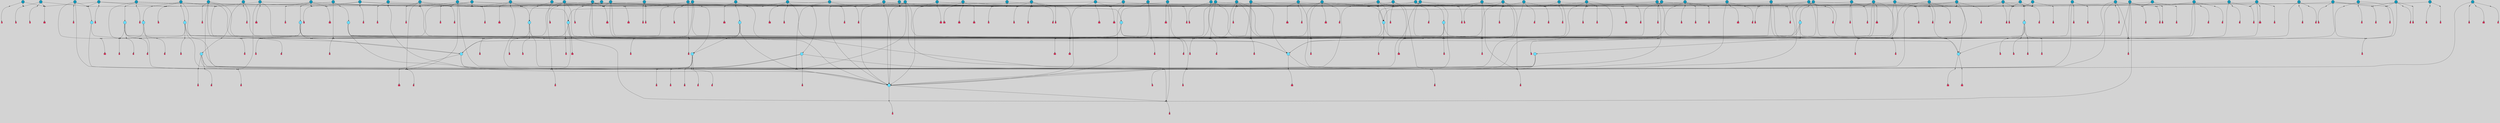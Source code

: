 // File exported with GEGELATI v1.3.1
// On the 2024-04-08 17:21:20
// With the File::TPGGraphDotExporter
digraph{
	graph[pad = "0.212, 0.055" bgcolor = lightgray]
	node[shape=circle style = filled label = ""]
		T3 [fillcolor="#66ddff"]
		T4 [fillcolor="#66ddff"]
		T7 [fillcolor="#66ddff"]
		T9 [fillcolor="#66ddff"]
		T11 [fillcolor="#66ddff"]
		T24 [fillcolor="#66ddff"]
		T27 [fillcolor="#66ddff"]
		T54 [fillcolor="#66ddff"]
		T59 [fillcolor="#66ddff"]
		T95 [fillcolor="#66ddff"]
		T96 [fillcolor="#66ddff"]
		T102 [fillcolor="#1199bb"]
		T106 [fillcolor="#1199bb"]
		T111 [fillcolor="#66ddff"]
		T116 [fillcolor="#1199bb"]
		T129 [fillcolor="#66ddff"]
		T131 [fillcolor="#1199bb"]
		T148 [fillcolor="#1199bb"]
		T159 [fillcolor="#1199bb"]
		T160 [fillcolor="#66ddff"]
		T176 [fillcolor="#1199bb"]
		T180 [fillcolor="#1199bb"]
		T184 [fillcolor="#1199bb"]
		T194 [fillcolor="#1199bb"]
		T195 [fillcolor="#66ddff"]
		T202 [fillcolor="#1199bb"]
		T204 [fillcolor="#1199bb"]
		T210 [fillcolor="#1199bb"]
		T211 [fillcolor="#1199bb"]
		T212 [fillcolor="#66ddff"]
		T213 [fillcolor="#1199bb"]
		T214 [fillcolor="#66ddff"]
		T215 [fillcolor="#1199bb"]
		T217 [fillcolor="#1199bb"]
		T219 [fillcolor="#1199bb"]
		T221 [fillcolor="#1199bb"]
		T224 [fillcolor="#1199bb"]
		T226 [fillcolor="#1199bb"]
		T231 [fillcolor="#1199bb"]
		T232 [fillcolor="#1199bb"]
		T234 [fillcolor="#1199bb"]
		T239 [fillcolor="#1199bb"]
		T240 [fillcolor="#66ddff"]
		T241 [fillcolor="#1199bb"]
		T242 [fillcolor="#66ddff"]
		T244 [fillcolor="#66ddff"]
		T246 [fillcolor="#1199bb"]
		T247 [fillcolor="#1199bb"]
		T248 [fillcolor="#1199bb"]
		T249 [fillcolor="#1199bb"]
		T250 [fillcolor="#1199bb"]
		T253 [fillcolor="#1199bb"]
		T254 [fillcolor="#1199bb"]
		T256 [fillcolor="#1199bb"]
		T258 [fillcolor="#1199bb"]
		T259 [fillcolor="#1199bb"]
		T260 [fillcolor="#1199bb"]
		T261 [fillcolor="#1199bb"]
		T263 [fillcolor="#1199bb"]
		T264 [fillcolor="#1199bb"]
		T265 [fillcolor="#1199bb"]
		T266 [fillcolor="#1199bb"]
		T267 [fillcolor="#1199bb"]
		T272 [fillcolor="#1199bb"]
		T273 [fillcolor="#1199bb"]
		T274 [fillcolor="#1199bb"]
		T275 [fillcolor="#1199bb"]
		T276 [fillcolor="#1199bb"]
		T277 [fillcolor="#66ddff"]
		T278 [fillcolor="#1199bb"]
		T279 [fillcolor="#1199bb"]
		T280 [fillcolor="#1199bb"]
		T282 [fillcolor="#1199bb"]
		T283 [fillcolor="#1199bb"]
		T284 [fillcolor="#1199bb"]
		T285 [fillcolor="#1199bb"]
		T286 [fillcolor="#1199bb"]
		T287 [fillcolor="#1199bb"]
		T288 [fillcolor="#1199bb"]
		T289 [fillcolor="#1199bb"]
		T290 [fillcolor="#1199bb"]
		T293 [fillcolor="#66ddff"]
		T294 [fillcolor="#1199bb"]
		T297 [fillcolor="#1199bb"]
		T300 [fillcolor="#1199bb"]
		T301 [fillcolor="#1199bb"]
		T302 [fillcolor="#1199bb"]
		T303 [fillcolor="#1199bb"]
		T304 [fillcolor="#1199bb"]
		T305 [fillcolor="#1199bb"]
		T306 [fillcolor="#1199bb"]
		T307 [fillcolor="#1199bb"]
		T308 [fillcolor="#1199bb"]
		T309 [fillcolor="#1199bb"]
		T310 [fillcolor="#1199bb"]
		T311 [fillcolor="#1199bb"]
		T312 [fillcolor="#1199bb"]
		T313 [fillcolor="#1199bb"]
		T314 [fillcolor="#1199bb"]
		T315 [fillcolor="#1199bb"]
		T316 [fillcolor="#1199bb"]
		T317 [fillcolor="#1199bb"]
		T318 [fillcolor="#1199bb"]
		T319 [fillcolor="#1199bb"]
		P1461 [fillcolor="#cccccc" shape=point] //6|
		I1461 [shape=box style=invis label="6|1&2|6#1|7&#92;n10|7&2|0#1|5&#92;n9|4&0|1#2|2&#92;n8|6&0|0#1|0&#92;n"]
		P1461 -> I1461[style=invis]
		A1259 [fillcolor="#ff3366" shape=box margin=0.03 width=0 height=0 label="3"]
		T3 -> P1461 -> A1259
		P1462 [fillcolor="#cccccc" shape=point] //3|
		I1462 [shape=box style=invis label="7|6&2|4#0|2&#92;n10|3&2|7#1|4&#92;n11|6&0|4#0|1&#92;n7|1&0|0#2|6&#92;n7|6&0|3#2|6&#92;n4|0&2|6#0|1&#92;n4|4&2|5#0|2&#92;n4|6&0|4#2|7&#92;n10|0&2|3#1|5&#92;n2|6&0|5#0|2&#92;n1|0&2|3#0|7&#92;n1|6&2|0#0|5&#92;n6|2&0|1#0|7&#92;n9|2&0|3#2|7&#92;n5|3&0|6#0|6&#92;n1|7&2|5#2|3&#92;n8|1&2|7#0|6&#92;n1|0&2|5#2|1&#92;n7|1&2|2#2|5&#92;n7|4&2|6#0|3&#92;n"]
		P1462 -> I1462[style=invis]
		A1260 [fillcolor="#ff3366" shape=box margin=0.03 width=0 height=0 label="4"]
		T3 -> P1462 -> A1260
		P1463 [fillcolor="#cccccc" shape=point] //7|
		I1463 [shape=box style=invis label="0|2&2|4#2|6&#92;n5|3&0|6#0|1&#92;n4|7&2|6#0|5&#92;n7|6&0|7#0|5&#92;n10|7&2|2#1|1&#92;n"]
		P1463 -> I1463[style=invis]
		A1261 [fillcolor="#ff3366" shape=box margin=0.03 width=0 height=0 label="4"]
		T4 -> P1463 -> A1261
		P1464 [fillcolor="#cccccc" shape=point] //0|
		I1464 [shape=box style=invis label="2|5&0|1#0|6&#92;n6|1&2|2#2|7&#92;n8|0&0|3#1|4&#92;n4|3&2|5#2|4&#92;n8|1&2|4#0|0&#92;n6|6&0|1#2|6&#92;n11|7&2|4#2|5&#92;n6|2&2|4#0|2&#92;n8|5&2|4#2|4&#92;n2|1&2|1#2|2&#92;n2|7&2|5#2|6&#92;n9|7&0|5#0|4&#92;n1|2&0|5#2|6&#92;n4|2&2|3#2|7&#92;n3|3&2|1#0|2&#92;n"]
		P1464 -> I1464[style=invis]
		A1262 [fillcolor="#ff3366" shape=box margin=0.03 width=0 height=0 label="5"]
		T4 -> P1464 -> A1262
		P1465 [fillcolor="#cccccc" shape=point] //-3|
		I1465 [shape=box style=invis label="1|6&2|7#0|7&#92;n10|2&0|7#1|3&#92;n9|6&2|7#2|2&#92;n5|3&0|7#0|7&#92;n1|6&2|3#0|0&#92;n2|3&2|3#2|2&#92;n5|1&2|6#0|6&#92;n"]
		P1465 -> I1465[style=invis]
		A1263 [fillcolor="#ff3366" shape=box margin=0.03 width=0 height=0 label="7"]
		T7 -> P1465 -> A1263
		P1466 [fillcolor="#cccccc" shape=point] //5|
		I1466 [shape=box style=invis label="0|5&2|3#0|1&#92;n0|6&2|1#2|4&#92;n6|2&2|6#0|7&#92;n7|4&0|3#0|1&#92;n5|4&0|7#1|6&#92;n9|1&0|5#2|2&#92;n6|3&2|3#1|7&#92;n11|7&2|4#1|6&#92;n2|5&0|1#0|0&#92;n4|7&0|0#0|2&#92;n6|2&0|6#0|0&#92;n2|1&2|6#2|4&#92;n10|0&2|0#1|0&#92;n6|6&2|4#0|6&#92;n"]
		P1466 -> I1466[style=invis]
		A1264 [fillcolor="#ff3366" shape=box margin=0.03 width=0 height=0 label="8"]
		T7 -> P1466 -> A1264
		P1467 [fillcolor="#cccccc" shape=point] //-6|
		I1467 [shape=box style=invis label="11|1&0|7#2|0&#92;n10|4&0|1#1|0&#92;n4|3&2|4#2|1&#92;n0|5&2|0#0|0&#92;n6|1&0|0#0|3&#92;n8|2&2|0#0|4&#92;n11|4&2|0#1|6&#92;n7|0&2|6#2|3&#92;n5|3&2|6#2|0&#92;n2|0&2|0#0|4&#92;n"]
		P1467 -> I1467[style=invis]
		A1265 [fillcolor="#ff3366" shape=box margin=0.03 width=0 height=0 label="9"]
		T9 -> P1467 -> A1265
		P1468 [fillcolor="#cccccc" shape=point] //2|
		I1468 [shape=box style=invis label="6|3&2|7#1|4&#92;n8|6&0|0#2|5&#92;n2|1&0|2#0|3&#92;n8|7&0|6#0|4&#92;n2|1&2|0#0|1&#92;n0|0&2|2#2|3&#92;n6|6&0|7#2|1&#92;n6|1&0|7#2|6&#92;n5|4&2|7#0|4&#92;n0|3&0|4#2|0&#92;n11|0&2|0#2|5&#92;n4|5&2|5#2|4&#92;n5|7&0|6#0|4&#92;n9|7&2|5#0|3&#92;n5|4&2|1#0|3&#92;n5|3&0|1#1|7&#92;n0|4&0|3#2|5&#92;n"]
		P1468 -> I1468[style=invis]
		A1266 [fillcolor="#ff3366" shape=box margin=0.03 width=0 height=0 label="10"]
		T9 -> P1468 -> A1266
		P1469 [fillcolor="#cccccc" shape=point] //6|
		I1469 [shape=box style=invis label="3|0&2|7#2|2&#92;n3|2&0|4#2|5&#92;n5|1&0|2#1|0&#92;n8|7&0|1#2|0&#92;n8|5&0|3#0|6&#92;n0|2&0|2#2|3&#92;n1|5&2|5#0|5&#92;n5|6&0|6#0|7&#92;n6|7&0|0#2|6&#92;n1|2&2|3#0|0&#92;n7|7&2|3#0|4&#92;n0|7&2|7#0|6&#92;n1|0&2|2#2|7&#92;n4|4&0|1#0|0&#92;n"]
		P1469 -> I1469[style=invis]
		A1267 [fillcolor="#ff3366" shape=box margin=0.03 width=0 height=0 label="11"]
		T11 -> P1469 -> A1267
		P1470 [fillcolor="#cccccc" shape=point] //-4|
		I1470 [shape=box style=invis label="4|1&0|4#2|6&#92;n1|2&2|2#2|0&#92;n1|2&2|0#0|6&#92;n8|4&2|3#2|5&#92;n5|5&2|1#1|0&#92;n"]
		P1470 -> I1470[style=invis]
		A1268 [fillcolor="#ff3366" shape=box margin=0.03 width=0 height=0 label="12"]
		T11 -> P1470 -> A1268
		P1471 [fillcolor="#cccccc" shape=point] //-3|
		I1471 [shape=box style=invis label="8|1&2|3#0|5&#92;n0|6&0|5#0|5&#92;n3|7&2|1#0|6&#92;n3|5&0|1#0|0&#92;n9|5&2|0#0|4&#92;n3|5&0|2#0|3&#92;n10|6&2|4#1|0&#92;n9|4&2|7#2|6&#92;n1|7&2|5#2|2&#92;n"]
		P1471 -> I1471[style=invis]
		A1269 [fillcolor="#ff3366" shape=box margin=0.03 width=0 height=0 label="5"]
		T4 -> P1471 -> A1269
		P1472 [fillcolor="#cccccc" shape=point] //1|
		I1472 [shape=box style=invis label="5|1&0|6#2|7&#92;n2|4&0|4#2|2&#92;n0|6&0|5#0|4&#92;n10|6&2|5#1|6&#92;n9|3&0|1#1|7&#92;n10|3&2|2#1|0&#92;n5|0&0|0#2|1&#92;n11|3&2|3#1|5&#92;n10|3&0|1#1|0&#92;n2|4&0|1#0|1&#92;n0|2&0|3#2|4&#92;n9|2&2|1#2|5&#92;n11|7&2|6#2|6&#92;n"]
		P1472 -> I1472[style=invis]
		T24 -> P1472 -> T7
		P1473 [fillcolor="#cccccc" shape=point] //5|
		I1473 [shape=box style=invis label="3|0&2|0#0|1&#92;n3|0&0|7#0|1&#92;n5|3&0|2#2|6&#92;n4|4&2|4#2|6&#92;n11|2&0|7#1|6&#92;n2|7&2|2#2|5&#92;n9|3&2|6#2|7&#92;n7|7&0|0#0|4&#92;n6|1&2|4#2|3&#92;n5|4&2|0#1|6&#92;n1|3&0|7#0|4&#92;n"]
		P1473 -> I1473[style=invis]
		A1270 [fillcolor="#ff3366" shape=box margin=0.03 width=0 height=0 label="7"]
		T24 -> P1473 -> A1270
		P1474 [fillcolor="#cccccc" shape=point] //-2|
		I1474 [shape=box style=invis label="4|1&0|4#0|3&#92;n4|2&0|5#2|0&#92;n5|5&2|6#0|5&#92;n1|4&0|1#0|2&#92;n6|3&2|7#1|5&#92;n0|4&2|0#0|3&#92;n8|5&2|5#1|2&#92;n10|7&2|7#1|1&#92;n3|4&0|0#2|1&#92;n3|6&2|5#2|5&#92;n8|3&0|1#0|7&#92;n10|0&2|7#1|3&#92;n4|1&2|4#0|1&#92;n9|3&2|0#0|4&#92;n3|6&2|0#0|4&#92;n1|2&0|6#2|1&#92;n4|0&2|1#2|2&#92;n"]
		P1474 -> I1474[style=invis]
		A1271 [fillcolor="#ff3366" shape=box margin=0.03 width=0 height=0 label="14"]
		T24 -> P1474 -> A1271
		P1475 [fillcolor="#cccccc" shape=point] //2|
		I1475 [shape=box style=invis label="9|1&2|3#0|1&#92;n5|2&2|0#2|4&#92;n3|6&2|5#2|7&#92;n7|0&2|5#0|4&#92;n1|2&0|3#0|5&#92;n7|3&2|7#0|0&#92;n"]
		P1475 -> I1475[style=invis]
		A1272 [fillcolor="#ff3366" shape=box margin=0.03 width=0 height=0 label="2"]
		T27 -> P1475 -> A1272
		P1476 [fillcolor="#cccccc" shape=point] //-6|
		I1476 [shape=box style=invis label="7|5&0|4#0|4&#92;n11|0&2|5#2|1&#92;n"]
		P1476 -> I1476[style=invis]
		A1273 [fillcolor="#ff3366" shape=box margin=0.03 width=0 height=0 label="3"]
		T27 -> P1476 -> A1273
		T27 -> P1462
		T27 -> P1464
		P1477 [fillcolor="#cccccc" shape=point] //0|
		I1477 [shape=box style=invis label="4|0&0|3#2|7&#92;n10|2&0|3#1|7&#92;n3|5&0|2#0|3&#92;n4|5&0|0#2|1&#92;n10|7&2|0#1|2&#92;n5|3&2|3#1|6&#92;n9|5&2|0#0|4&#92;n5|4&2|7#0|2&#92;n10|3&2|7#1|4&#92;n7|2&0|1#2|6&#92;n8|6&0|5#0|5&#92;n8|7&2|3#0|5&#92;n2|6&2|4#0|0&#92;n"]
		P1477 -> I1477[style=invis]
		A1274 [fillcolor="#ff3366" shape=box margin=0.03 width=0 height=0 label="5"]
		T27 -> P1477 -> A1274
		P1478 [fillcolor="#cccccc" shape=point] //8|
		I1478 [shape=box style=invis label="9|0&0|1#2|0&#92;n10|1&2|5#1|4&#92;n8|2&2|6#0|4&#92;n2|4&2|5#2|3&#92;n4|2&2|2#0|2&#92;n7|5&0|2#0|0&#92;n8|2&2|1#1|3&#92;n8|7&0|7#2|1&#92;n1|1&0|0#0|7&#92;n5|6&2|5#1|0&#92;n6|6&2|5#0|0&#92;n11|4&0|3#2|6&#92;n4|2&2|4#0|7&#92;n5|6&0|1#2|0&#92;n11|3&0|2#0|7&#92;n"]
		P1478 -> I1478[style=invis]
		A1275 [fillcolor="#ff3366" shape=box margin=0.03 width=0 height=0 label="6"]
		T54 -> P1478 -> A1275
		T54 -> P1473
		P1479 [fillcolor="#cccccc" shape=point] //-10|
		I1479 [shape=box style=invis label="3|6&0|0#0|4&#92;n4|1&2|4#0|1&#92;n5|1&0|1#0|4&#92;n5|5&2|6#0|5&#92;n6|5&0|6#0|3&#92;n11|1&2|0#0|1&#92;n0|7&2|0#0|3&#92;n1|2&0|6#0|1&#92;n8|0&0|4#2|0&#92;n0|4&0|7#2|7&#92;n7|0&2|7#1|3&#92;n3|1&0|5#2|5&#92;n5|1&0|4#0|3&#92;n2|2&0|2#0|0&#92;n8|3&0|1#0|7&#92;n3|0&0|3#0|5&#92;n7|2&0|5#2|0&#92;n6|3&2|7#1|5&#92;n4|7&2|7#2|1&#92;n"]
		P1479 -> I1479[style=invis]
		A1276 [fillcolor="#ff3366" shape=box margin=0.03 width=0 height=0 label="14"]
		T54 -> P1479 -> A1276
		T54 -> P1466
		P1480 [fillcolor="#cccccc" shape=point] //8|
		I1480 [shape=box style=invis label="9|0&0|1#2|0&#92;n10|1&2|5#1|4&#92;n8|2&2|6#0|4&#92;n4|5&0|3#0|1&#92;n2|4&2|5#2|3&#92;n4|2&2|2#0|2&#92;n7|5&0|2#0|0&#92;n8|2&2|1#1|3&#92;n8|7&0|7#2|1&#92;n1|1&0|0#0|7&#92;n5|6&2|5#1|0&#92;n6|3&2|5#0|0&#92;n11|4&0|3#2|6&#92;n1|2&2|4#0|7&#92;n5|6&0|1#2|0&#92;n11|3&0|2#0|7&#92;n"]
		P1480 -> I1480[style=invis]
		A1277 [fillcolor="#ff3366" shape=box margin=0.03 width=0 height=0 label="6"]
		T59 -> P1480 -> A1277
		T59 -> P1473
		T59 -> P1467
		T59 -> P1473
		P1481 [fillcolor="#cccccc" shape=point] //4|
		I1481 [shape=box style=invis label="4|3&0|6#0|3&#92;n5|7&2|3#2|2&#92;n5|6&0|7#1|2&#92;n1|4&2|6#0|3&#92;n8|4&2|1#2|5&#92;n9|5&2|4#1|4&#92;n2|4&0|5#0|7&#92;n10|0&0|6#1|3&#92;n3|0&0|6#0|2&#92;n2|7&2|7#2|6&#92;n5|2&0|5#1|5&#92;n10|4&2|5#1|7&#92;n4|0&0|4#2|4&#92;n11|1&0|4#2|6&#92;n10|6&2|0#1|4&#92;n9|7&0|3#1|4&#92;n4|5&2|7#0|6&#92;n11|5&2|6#2|3&#92;n0|3&0|5#0|1&#92;n"]
		P1481 -> I1481[style=invis]
		A1278 [fillcolor="#ff3366" shape=box margin=0.03 width=0 height=0 label="13"]
		T95 -> P1481 -> A1278
		P1482 [fillcolor="#cccccc" shape=point] //8|
		I1482 [shape=box style=invis label="9|7&0|5#2|5&#92;n3|3&2|3#0|2&#92;n9|5&2|2#1|0&#92;n2|3&0|6#0|3&#92;n4|4&2|5#2|7&#92;n11|3&2|0#1|5&#92;n6|6&2|1#2|2&#92;n4|6&0|1#2|2&#92;n2|5&2|7#2|2&#92;n7|7&2|2#2|3&#92;n6|5&0|3#2|6&#92;n6|7&0|6#0|2&#92;n"]
		P1482 -> I1482[style=invis]
		A1279 [fillcolor="#ff3366" shape=box margin=0.03 width=0 height=0 label="14"]
		T95 -> P1482 -> A1279
		P1483 [fillcolor="#cccccc" shape=point] //2|
		I1483 [shape=box style=invis label="4|1&0|4#2|6&#92;n5|5&2|1#1|0&#92;n1|0&2|0#0|6&#92;n8|4&2|3#2|5&#92;n"]
		P1483 -> I1483[style=invis]
		T95 -> P1483 -> T11
		P1484 [fillcolor="#cccccc" shape=point] //-9|
		I1484 [shape=box style=invis label="2|0&2|0#2|1&#92;n4|4&2|4#2|6&#92;n9|1&0|3#1|7&#92;n5|3&0|2#2|6&#92;n2|7&2|2#2|5&#92;n5|4&2|0#1|6&#92;n3|0&0|7#0|1&#92;n1|3&0|7#0|4&#92;n11|6&2|2#0|7&#92;n7|7&0|0#0|4&#92;n11|0&0|7#1|6&#92;n9|3&2|6#2|7&#92;n"]
		P1484 -> I1484[style=invis]
		A1280 [fillcolor="#ff3366" shape=box margin=0.03 width=0 height=0 label="7"]
		T95 -> P1484 -> A1280
		P1485 [fillcolor="#cccccc" shape=point] //-8|
		I1485 [shape=box style=invis label="7|5&0|4#2|4&#92;n"]
		P1485 -> I1485[style=invis]
		A1281 [fillcolor="#ff3366" shape=box margin=0.03 width=0 height=0 label="3"]
		T95 -> P1485 -> A1281
		P1486 [fillcolor="#cccccc" shape=point] //6|
		I1486 [shape=box style=invis label="0|5&2|3#0|1&#92;n0|6&2|1#2|4&#92;n9|1&0|5#2|2&#92;n7|4&0|3#0|1&#92;n5|4&0|7#1|6&#92;n2|5&0|1#0|0&#92;n6|3&2|3#1|7&#92;n11|7&2|4#1|6&#92;n6|2&2|6#0|1&#92;n4|7&0|0#0|2&#92;n6|2&0|6#0|0&#92;n9|1&2|6#2|4&#92;n10|0&2|0#1|0&#92;n6|6&2|4#0|6&#92;n"]
		P1486 -> I1486[style=invis]
		A1282 [fillcolor="#ff3366" shape=box margin=0.03 width=0 height=0 label="8"]
		T96 -> P1486 -> A1282
		P1487 [fillcolor="#cccccc" shape=point] //5|
		I1487 [shape=box style=invis label="10|4&0|1#1|0&#92;n4|3&2|4#2|1&#92;n2|0&2|0#0|4&#92;n6|1&0|0#0|3&#92;n8|2&2|0#0|4&#92;n0|0&0|0#0|0&#92;n11|4&2|0#1|6&#92;n7|0&2|6#2|3&#92;n5|3&2|6#2|0&#92;n0|0&2|0#0|0&#92;n"]
		P1487 -> I1487[style=invis]
		A1283 [fillcolor="#ff3366" shape=box margin=0.03 width=0 height=0 label="9"]
		T96 -> P1487 -> A1283
		T96 -> P1461
		P1488 [fillcolor="#cccccc" shape=point] //1|
		I1488 [shape=box style=invis label="5|4&0|7#1|6&#92;n0|6&2|1#2|4&#92;n7|4&0|3#0|1&#92;n0|5&2|3#0|1&#92;n9|1&0|5#2|2&#92;n6|3&2|3#1|7&#92;n11|7&2|4#1|6&#92;n2|5&0|1#0|0&#92;n7|5&2|3#1|1&#92;n4|7&0|0#0|2&#92;n6|2&0|6#0|0&#92;n2|1&2|6#2|4&#92;n10|0&2|7#1|0&#92;n6|6&2|4#0|6&#92;n"]
		P1488 -> I1488[style=invis]
		A1284 [fillcolor="#ff3366" shape=box margin=0.03 width=0 height=0 label="8"]
		T96 -> P1488 -> A1284
		T96 -> P1471
		P1489 [fillcolor="#cccccc" shape=point] //7|
		I1489 [shape=box style=invis label="3|3&2|7#0|4&#92;n4|3&2|6#0|3&#92;n8|4&0|6#1|2&#92;n5|6&2|3#0|4&#92;n0|7&2|1#0|5&#92;n8|7&2|2#2|5&#92;n9|1&0|0#1|0&#92;n10|1&2|1#1|4&#92;n10|5&0|6#1|7&#92;n5|2&2|3#0|4&#92;n2|0&2|6#2|7&#92;n1|7&0|1#0|7&#92;n"]
		P1489 -> I1489[style=invis]
		A1285 [fillcolor="#ff3366" shape=box margin=0.03 width=0 height=0 label="2"]
		T102 -> P1489 -> A1285
		T102 -> P1485
		P1490 [fillcolor="#cccccc" shape=point] //8|
		I1490 [shape=box style=invis label="7|0&0|2#1|4&#92;n8|1&2|3#0|5&#92;n0|6&0|5#0|5&#92;n3|7&2|1#0|6&#92;n9|4&2|7#1|6&#92;n1|7&2|5#2|2&#92;n8|5&2|0#0|3&#92;n0|2&0|2#0|0&#92;n3|5&0|2#0|3&#92;n"]
		P1490 -> I1490[style=invis]
		A1286 [fillcolor="#ff3366" shape=box margin=0.03 width=0 height=0 label="5"]
		T102 -> P1490 -> A1286
		P1491 [fillcolor="#cccccc" shape=point] //-2|
		I1491 [shape=box style=invis label="11|7&2|0#1|7&#92;n4|3&0|1#2|5&#92;n0|4&2|4#2|7&#92;n1|6&0|0#0|4&#92;n4|0&0|0#0|5&#92;n0|6&2|3#2|0&#92;n9|6&2|5#1|3&#92;n0|7&2|1#2|5&#92;n4|4&0|5#0|1&#92;n10|4&0|0#1|0&#92;n"]
		P1491 -> I1491[style=invis]
		A1287 [fillcolor="#ff3366" shape=box margin=0.03 width=0 height=0 label="12"]
		T106 -> P1491 -> A1287
		P1492 [fillcolor="#cccccc" shape=point] //-1|
		I1492 [shape=box style=invis label="1|7&2|1#0|6&#92;n8|1&2|3#0|5&#92;n10|6&2|7#1|0&#92;n1|7&2|5#0|2&#92;n0|3&0|3#2|2&#92;n3|5&0|1#0|0&#92;n3|5&0|2#0|3&#92;n1|5&2|0#0|4&#92;n5|7&2|2#2|5&#92;n4|0&2|3#0|3&#92;n"]
		P1492 -> I1492[style=invis]
		T106 -> P1492 -> T3
		T106 -> P1462
		P1493 [fillcolor="#cccccc" shape=point] //-9|
		I1493 [shape=box style=invis label="10|2&0|7#1|3&#92;n1|0&2|1#0|1&#92;n5|1&2|7#0|7&#92;n0|6&2|7#2|2&#92;n10|3&2|7#1|2&#92;n2|3&2|3#2|2&#92;n"]
		P1493 -> I1493[style=invis]
		A1288 [fillcolor="#ff3366" shape=box margin=0.03 width=0 height=0 label="7"]
		T106 -> P1493 -> A1288
		P1494 [fillcolor="#cccccc" shape=point] //-5|
		I1494 [shape=box style=invis label="0|0&2|3#0|2&#92;n10|5&0|6#1|3&#92;n7|3&0|6#2|3&#92;n3|4&0|6#0|6&#92;n10|5&0|2#1|1&#92;n5|0&0|1#0|3&#92;n6|6&2|5#1|5&#92;n7|4&0|2#1|7&#92;n5|7&0|1#2|5&#92;n1|5&0|0#0|3&#92;n7|5&2|1#2|6&#92;n9|0&0|2#0|0&#92;n4|0&2|4#0|0&#92;n4|6&0|0#2|3&#92;n3|1&0|6#2|5&#92;n7|7&2|1#2|3&#92;n9|4&2|2#0|6&#92;n"]
		P1494 -> I1494[style=invis]
		T111 -> P1494 -> T9
		P1495 [fillcolor="#cccccc" shape=point] //7|
		I1495 [shape=box style=invis label="7|4&2|1#2|0&#92;n4|1&2|4#2|3&#92;n5|0&2|0#2|2&#92;n6|1&2|4#2|6&#92;n"]
		P1495 -> I1495[style=invis]
		A1289 [fillcolor="#ff3366" shape=box margin=0.03 width=0 height=0 label="9"]
		T111 -> P1495 -> A1289
		P1496 [fillcolor="#cccccc" shape=point] //2|
		I1496 [shape=box style=invis label="3|0&2|0#0|1&#92;n11|2&0|7#1|6&#92;n8|7&2|4#0|5&#92;n5|3&0|2#2|6&#92;n4|4&2|4#2|6&#92;n3|0&0|7#0|1&#92;n2|7&2|2#2|5&#92;n9|3&2|6#2|7&#92;n7|7&0|0#0|4&#92;n6|1&2|4#1|3&#92;n5|4&2|0#1|6&#92;n1|3&0|7#0|4&#92;n"]
		P1496 -> I1496[style=invis]
		A1290 [fillcolor="#ff3366" shape=box margin=0.03 width=0 height=0 label="7"]
		T111 -> P1496 -> A1290
		T111 -> P1467
		P1497 [fillcolor="#cccccc" shape=point] //-4|
		I1497 [shape=box style=invis label="9|7&0|0#2|0&#92;n6|6&0|5#2|0&#92;n7|3&0|0#0|4&#92;n3|5&0|3#0|3&#92;n9|1&0|1#1|1&#92;n11|5&2|7#1|5&#92;n1|5&2|5#0|2&#92;n6|0&0|6#2|5&#92;n0|3&2|4#2|5&#92;n1|6&2|5#2|2&#92;n9|5&2|1#2|2&#92;n"]
		P1497 -> I1497[style=invis]
		T116 -> P1497 -> T9
		P1498 [fillcolor="#cccccc" shape=point] //4|
		I1498 [shape=box style=invis label="9|2&0|6#2|1&#92;n11|5&0|1#2|0&#92;n2|4&0|4#2|1&#92;n5|0&2|4#0|2&#92;n"]
		P1498 -> I1498[style=invis]
		A1291 [fillcolor="#ff3366" shape=box margin=0.03 width=0 height=0 label="3"]
		T116 -> P1498 -> A1291
		P1499 [fillcolor="#cccccc" shape=point] //-2|
		I1499 [shape=box style=invis label="5|2&2|0#2|4&#92;n9|1&2|3#0|1&#92;n3|6&2|5#2|7&#92;n7|0&2|1#0|4&#92;n1|2&0|3#0|5&#92;n7|3&2|7#0|0&#92;n"]
		P1499 -> I1499[style=invis]
		A1292 [fillcolor="#ff3366" shape=box margin=0.03 width=0 height=0 label="2"]
		T116 -> P1499 -> A1292
		T116 -> P1462
		T116 -> P1477
		T129 -> P1478
		T129 -> P1473
		P1500 [fillcolor="#cccccc" shape=point] //10|
		I1500 [shape=box style=invis label="4|5&2|7#2|1&#92;n1|7&2|3#0|6&#92;n3|5&2|2#0|3&#92;n10|3&0|7#1|4&#92;n7|1&0|4#2|6&#92;n10|2&0|3#1|7&#92;n9|5&2|0#0|4&#92;n4|0&0|3#2|7&#92;n11|4&2|6#1|2&#92;n5|4&2|7#0|2&#92;n2|6&2|4#0|0&#92;n6|5&0|7#2|1&#92;n5|3&2|3#1|6&#92;n10|7&2|0#1|2&#92;n"]
		P1500 -> I1500[style=invis]
		A1293 [fillcolor="#ff3366" shape=box margin=0.03 width=0 height=0 label="5"]
		T129 -> P1500 -> A1293
		P1501 [fillcolor="#cccccc" shape=point] //5|
		I1501 [shape=box style=invis label="9|4&2|3#1|3&#92;n0|4&2|4#0|5&#92;n6|1&2|6#2|5&#92;n4|0&0|5#2|0&#92;n"]
		P1501 -> I1501[style=invis]
		A1294 [fillcolor="#ff3366" shape=box margin=0.03 width=0 height=0 label="7"]
		T129 -> P1501 -> A1294
		P1502 [fillcolor="#cccccc" shape=point] //6|
		I1502 [shape=box style=invis label="9|4&2|7#0|6&#92;n8|4&0|1#1|0&#92;n1|3&0|0#2|1&#92;n2|4&0|6#2|2&#92;n5|1&2|5#0|7&#92;n3|0&0|3#2|6&#92;n2|2&2|6#0|2&#92;n8|4&0|4#2|2&#92;n5|1&2|4#0|3&#92;n9|4&0|6#0|6&#92;n5|0&2|2#1|5&#92;n11|7&0|0#1|1&#92;n0|4&0|3#0|3&#92;n7|7&2|4#2|5&#92;n1|5&0|1#2|1&#92;n"]
		P1502 -> I1502[style=invis]
		A1295 [fillcolor="#ff3366" shape=box margin=0.03 width=0 height=0 label="1"]
		T129 -> P1502 -> A1295
		P1503 [fillcolor="#cccccc" shape=point] //6|
		I1503 [shape=box style=invis label="10|4&2|6#1|2&#92;n8|4&0|1#1|0&#92;n0|4&2|6#0|0&#92;n8|4&2|5#2|1&#92;n7|5&2|5#1|0&#92;n3|6&0|6#2|2&#92;n1|7&0|7#0|5&#92;n2|0&0|7#2|4&#92;n2|6&2|2#0|0&#92;n0|7&2|7#0|7&#92;n11|6&0|4#2|2&#92;n5|5&0|0#0|1&#92;n10|1&0|0#1|0&#92;n7|3&0|1#2|5&#92;n9|2&2|7#1|5&#92;n9|4&2|6#2|7&#92;n1|6&2|4#2|2&#92;n3|3&2|2#0|7&#92;n1|6&2|0#0|0&#92;n6|4&2|6#1|0&#92;n"]
		P1503 -> I1503[style=invis]
		A1296 [fillcolor="#ff3366" shape=box margin=0.03 width=0 height=0 label="1"]
		T131 -> P1503 -> A1296
		P1504 [fillcolor="#cccccc" shape=point] //9|
		I1504 [shape=box style=invis label="11|0&2|0#1|1&#92;n3|6&0|6#0|0&#92;n1|4&0|0#2|4&#92;n7|5&2|2#1|3&#92;n11|7&2|6#1|7&#92;n5|2&0|6#1|5&#92;n9|5&0|6#0|3&#92;n2|2&2|7#0|5&#92;n9|3&2|2#2|0&#92;n11|0&2|7#0|1&#92;n1|1&2|0#0|1&#92;n6|6&0|6#1|2&#92;n9|7&0|1#0|3&#92;n2|0&2|4#2|5&#92;n2|4&2|2#0|0&#92;n6|1&2|1#1|7&#92;n10|7&2|5#1|6&#92;n11|5&2|7#2|4&#92;n"]
		P1504 -> I1504[style=invis]
		A1297 [fillcolor="#ff3366" shape=box margin=0.03 width=0 height=0 label="1"]
		T131 -> P1504 -> A1297
		T131 -> P1476
		P1505 [fillcolor="#cccccc" shape=point] //5|
		I1505 [shape=box style=invis label="3|0&0|0#0|1&#92;n5|6&0|4#0|3&#92;n4|4&2|4#2|6&#92;n11|2&0|7#1|6&#92;n2|7&2|2#2|5&#92;n9|3&2|6#2|7&#92;n7|7&0|0#0|4&#92;n6|1&2|4#2|3&#92;n5|4&2|0#1|6&#92;n5|3&0|2#2|6&#92;n1|3&0|7#0|4&#92;n"]
		P1505 -> I1505[style=invis]
		A1298 [fillcolor="#ff3366" shape=box margin=0.03 width=0 height=0 label="7"]
		T131 -> P1505 -> A1298
		T131 -> P1501
		P1506 [fillcolor="#cccccc" shape=point] //-1|
		I1506 [shape=box style=invis label="11|7&2|0#1|7&#92;n1|5&2|4#2|4&#92;n4|3&0|1#0|5&#92;n1|6&0|0#0|4&#92;n8|6&2|4#0|0&#92;n4|0&0|0#0|5&#92;n10|4&2|0#1|0&#92;n9|6&2|5#1|3&#92;n0|7&2|1#0|5&#92;n0|6&2|3#2|0&#92;n4|4&0|5#0|1&#92;n"]
		P1506 -> I1506[style=invis]
		A1299 [fillcolor="#ff3366" shape=box margin=0.03 width=0 height=0 label="12"]
		T148 -> P1506 -> A1299
		P1507 [fillcolor="#cccccc" shape=point] //1|
		I1507 [shape=box style=invis label="2|2&2|3#0|2&#92;n2|2&0|5#2|5&#92;n8|4&0|1#1|0&#92;n9|7&0|6#0|3&#92;n5|1&2|2#0|7&#92;n10|7&0|7#1|3&#92;n7|7&2|4#2|5&#92;n5|5&0|2#2|1&#92;n2|6&2|2#0|0&#92;n9|3&2|2#2|0&#92;n0|6&0|6#2|2&#92;n7|7&0|1#2|3&#92;n3|6&0|1#0|5&#92;n1|5&0|1#2|7&#92;n"]
		P1507 -> I1507[style=invis]
		A1300 [fillcolor="#ff3366" shape=box margin=0.03 width=0 height=0 label="1"]
		T148 -> P1507 -> A1300
		P1508 [fillcolor="#cccccc" shape=point] //-9|
		I1508 [shape=box style=invis label="4|7&2|6#0|5&#92;n11|3&0|2#2|6&#92;n10|2&2|4#1|6&#92;n3|0&2|6#2|7&#92;n4|3&0|5#0|7&#92;n2|3&0|7#0|7&#92;n10|6&0|7#1|5&#92;n10|1&2|2#1|1&#92;n1|7&0|3#2|6&#92;n"]
		P1508 -> I1508[style=invis]
		A1301 [fillcolor="#ff3366" shape=box margin=0.03 width=0 height=0 label="4"]
		T148 -> P1508 -> A1301
		P1509 [fillcolor="#cccccc" shape=point] //7|
		I1509 [shape=box style=invis label="7|2&0|4#1|3&#92;n7|7&0|0#0|4&#92;n4|4&2|4#2|6&#92;n2|3&2|2#2|5&#92;n8|0&0|2#2|1&#92;n9|3&2|6#2|7&#92;n6|4&2|4#2|3&#92;n3|3&2|0#0|1&#92;n6|4&2|0#1|6&#92;n5|3&0|7#0|4&#92;n"]
		P1509 -> I1509[style=invis]
		A1302 [fillcolor="#ff3366" shape=box margin=0.03 width=0 height=0 label="7"]
		T148 -> P1509 -> A1302
		P1510 [fillcolor="#cccccc" shape=point] //-6|
		I1510 [shape=box style=invis label="9|0&2|0#0|1&#92;n3|2&0|2#0|3&#92;n5|4&0|5#1|7&#92;n2|1&0|4#0|3&#92;n9|2&2|0#2|4&#92;n7|6&0|4#0|2&#92;n2|3&0|6#2|6&#92;n1|2&0|3#2|0&#92;n"]
		P1510 -> I1510[style=invis]
		T148 -> P1510 -> T54
		P1511 [fillcolor="#cccccc" shape=point] //7|
		I1511 [shape=box style=invis label="7|0&2|1#2|0&#92;n9|7&2|1#1|7&#92;n8|2&0|1#1|0&#92;n6|6&0|2#1|1&#92;n2|2&0|5#0|0&#92;n5|7&0|0#2|1&#92;n5|1&2|5#1|5&#92;n4|7&2|4#2|3&#92;n10|5&2|2#1|5&#92;n1|3&2|2#2|0&#92;n10|2&2|6#1|5&#92;n"]
		P1511 -> I1511[style=invis]
		A1303 [fillcolor="#ff3366" shape=box margin=0.03 width=0 height=0 label="1"]
		T159 -> P1511 -> A1303
		P1512 [fillcolor="#cccccc" shape=point] //7|
		I1512 [shape=box style=invis label="7|4&2|7#0|4&#92;n4|6&0|1#2|5&#92;n2|1&2|3#0|0&#92;n4|3&2|0#0|1&#92;n0|0&2|7#2|7&#92;n7|7&0|5#2|3&#92;n5|0&2|1#2|2&#92;n10|0&0|4#1|2&#92;n4|4&0|7#0|0&#92;n6|7&0|2#0|1&#92;n1|4&2|5#0|4&#92;n"]
		P1512 -> I1512[style=invis]
		A1304 [fillcolor="#ff3366" shape=box margin=0.03 width=0 height=0 label="0"]
		T159 -> P1512 -> A1304
		P1513 [fillcolor="#cccccc" shape=point] //5|
		I1513 [shape=box style=invis label="0|5&2|3#0|1&#92;n0|6&2|1#2|4&#92;n6|2&2|6#0|7&#92;n9|0&2|7#1|1&#92;n7|4&0|3#0|1&#92;n11|7&2|4#1|6&#92;n9|1&0|5#2|2&#92;n5|4&0|7#1|6&#92;n2|5&0|1#0|0&#92;n4|7&0|0#0|2&#92;n6|2&0|6#0|0&#92;n2|1&2|6#2|4&#92;n10|0&0|0#1|0&#92;n6|6&2|4#0|6&#92;n"]
		P1513 -> I1513[style=invis]
		T159 -> P1513 -> T129
		T160 -> P1481
		T160 -> P1484
		P1514 [fillcolor="#cccccc" shape=point] //5|
		I1514 [shape=box style=invis label="6|0&2|7#2|7&#92;n3|6&2|6#2|6&#92;n6|3&0|5#1|2&#92;n"]
		P1514 -> I1514[style=invis]
		A1305 [fillcolor="#ff3366" shape=box margin=0.03 width=0 height=0 label="3"]
		T160 -> P1514 -> A1305
		T160 -> P1491
		T160 -> P1473
		P1515 [fillcolor="#cccccc" shape=point] //3|
		I1515 [shape=box style=invis label="4|7&0|7#2|7&#92;n11|5&2|6#0|2&#92;n5|5&2|6#2|0&#92;n3|2&0|6#0|3&#92;n10|2&2|5#1|5&#92;n9|4&2|3#1|5&#92;n2|5&2|7#2|4&#92;n11|3&2|5#1|0&#92;n7|0&0|7#2|1&#92;n1|2&0|5#0|1&#92;n"]
		P1515 -> I1515[style=invis]
		A1306 [fillcolor="#ff3366" shape=box margin=0.03 width=0 height=0 label="5"]
		T176 -> P1515 -> A1306
		P1516 [fillcolor="#cccccc" shape=point] //2|
		I1516 [shape=box style=invis label="7|1&0|6#0|1&#92;n5|2&2|5#1|6&#92;n10|1&2|1#1|1&#92;n4|7&0|4#2|2&#92;n11|7&0|4#2|7&#92;n5|0&0|5#1|7&#92;n8|2&0|5#2|4&#92;n10|0&2|6#1|6&#92;n5|1&0|1#2|3&#92;n1|6&2|0#0|1&#92;n9|6&2|2#1|4&#92;n3|4&2|3#0|0&#92;n10|1&0|1#1|0&#92;n2|2&0|1#2|1&#92;n3|1&2|7#0|3&#92;n"]
		P1516 -> I1516[style=invis]
		A1307 [fillcolor="#ff3366" shape=box margin=0.03 width=0 height=0 label="10"]
		T176 -> P1516 -> A1307
		T176 -> P1492
		P1517 [fillcolor="#cccccc" shape=point] //-3|
		I1517 [shape=box style=invis label="6|3&2|4#1|4&#92;n5|3&0|1#1|7&#92;n2|1&0|2#2|3&#92;n8|7&0|6#0|4&#92;n2|1&2|0#0|1&#92;n0|0&2|2#2|3&#92;n6|1&0|7#2|6&#92;n5|7&0|2#0|4&#92;n0|3&0|4#2|0&#92;n11|0&2|0#2|5&#92;n6|0&2|0#1|4&#92;n8|6&0|2#2|5&#92;n5|4&2|1#0|3&#92;n9|7&2|5#0|3&#92;n5|4&2|7#0|4&#92;n"]
		P1517 -> I1517[style=invis]
		A1308 [fillcolor="#ff3366" shape=box margin=0.03 width=0 height=0 label="10"]
		T176 -> P1517 -> A1308
		P1518 [fillcolor="#cccccc" shape=point] //4|
		I1518 [shape=box style=invis label="7|1&0|6#0|1&#92;n5|2&2|5#1|6&#92;n10|1&2|1#1|1&#92;n9|6&2|2#1|4&#92;n4|7&0|4#2|2&#92;n9|6&0|4#1|1&#92;n10|0&2|6#1|6&#92;n5|1&0|1#2|3&#92;n1|6&2|0#0|1&#92;n8|2&0|5#2|4&#92;n3|4&2|3#0|0&#92;n10|1&0|5#1|0&#92;n2|2&0|1#2|1&#92;n3|1&2|7#0|3&#92;n"]
		P1518 -> I1518[style=invis]
		A1309 [fillcolor="#ff3366" shape=box margin=0.03 width=0 height=0 label="10"]
		T176 -> P1518 -> A1309
		T180 -> P1504
		T180 -> P1476
		T180 -> P1501
		P1519 [fillcolor="#cccccc" shape=point] //10|
		I1519 [shape=box style=invis label="9|6&0|1#2|4&#92;n8|6&2|5#2|3&#92;n2|6&2|7#2|1&#92;n7|4&2|5#2|0&#92;n2|4&2|4#0|1&#92;n10|5&0|2#1|6&#92;n8|0&2|7#1|1&#92;n"]
		P1519 -> I1519[style=invis]
		T180 -> P1519 -> T24
		P1520 [fillcolor="#cccccc" shape=point] //-9|
		I1520 [shape=box style=invis label="6|0&2|0#0|0&#92;n5|1&0|2#0|4&#92;n10|3&2|0#1|3&#92;n9|4&0|7#2|7&#92;n10|6&2|4#1|0&#92;n3|6&2|0#0|5&#92;n"]
		P1520 -> I1520[style=invis]
		A1310 [fillcolor="#ff3366" shape=box margin=0.03 width=0 height=0 label="5"]
		T180 -> P1520 -> A1310
		P1521 [fillcolor="#cccccc" shape=point] //-5|
		I1521 [shape=box style=invis label="10|6&2|5#1|6&#92;n9|3&0|1#1|7&#92;n2|4&0|1#0|1&#92;n11|3&0|7#1|6&#92;n5|1&0|6#2|7&#92;n8|0&0|0#0|1&#92;n0|6&0|7#0|4&#92;n6|7&2|6#2|6&#92;n11|0&2|3#0|5&#92;n"]
		P1521 -> I1521[style=invis]
		T184 -> P1521 -> T7
		P1522 [fillcolor="#cccccc" shape=point] //-9|
		I1522 [shape=box style=invis label="10|3&0|5#1|7&#92;n9|0&2|4#1|3&#92;n"]
		P1522 -> I1522[style=invis]
		A1311 [fillcolor="#ff3366" shape=box margin=0.03 width=0 height=0 label="3"]
		T184 -> P1522 -> A1311
		P1523 [fillcolor="#cccccc" shape=point] //-6|
		I1523 [shape=box style=invis label="3|5&0|0#0|2&#92;n6|6&2|1#2|6&#92;n4|6&0|1#2|5&#92;n7|1&0|6#1|3&#92;n11|1&2|4#0|5&#92;n1|2&0|1#2|3&#92;n4|3&0|5#2|4&#92;n4|0&0|5#2|0&#92;n8|5&2|4#2|4&#92;n2|4&0|1#0|6&#92;n5|1&2|4#0|0&#92;n3|3&2|1#0|2&#92;n9|7&0|5#0|4&#92;n2|2&0|6#2|0&#92;n7|1&2|2#2|2&#92;n"]
		P1523 -> I1523[style=invis]
		A1312 [fillcolor="#ff3366" shape=box margin=0.03 width=0 height=0 label="5"]
		T184 -> P1523 -> A1312
		P1524 [fillcolor="#cccccc" shape=point] //3|
		I1524 [shape=box style=invis label="7|2&0|2#2|4&#92;n0|4&0|6#2|7&#92;n9|0&0|1#2|2&#92;n8|6&0|0#1|0&#92;n"]
		P1524 -> I1524[style=invis]
		A1313 [fillcolor="#ff3366" shape=box margin=0.03 width=0 height=0 label="3"]
		T184 -> P1524 -> A1313
		T184 -> P1515
		P1525 [fillcolor="#cccccc" shape=point] //-2|
		I1525 [shape=box style=invis label="1|0&0|3#0|3&#92;n2|7&0|4#0|4&#92;n11|6&2|1#1|4&#92;n6|1&2|5#0|0&#92;n2|0&2|0#0|6&#92;n1|3&2|1#0|4&#92;n"]
		P1525 -> I1525[style=invis]
		A1314 [fillcolor="#ff3366" shape=box margin=0.03 width=0 height=0 label="2"]
		T194 -> P1525 -> A1314
		P1526 [fillcolor="#cccccc" shape=point] //3|
		I1526 [shape=box style=invis label="5|4&2|7#0|4&#92;n0|4&0|3#2|5&#92;n8|6&0|0#2|5&#92;n2|1&0|2#0|3&#92;n9|7&0|6#0|4&#92;n0|0&2|2#2|3&#92;n6|6&0|7#2|1&#92;n6|1&0|7#2|6&#92;n0|3&0|4#2|0&#92;n11|0&2|0#2|5&#92;n4|5&2|5#2|4&#92;n5|3&0|1#1|7&#92;n9|7&2|2#0|3&#92;n5|4&2|1#0|3&#92;n5|0&0|6#0|4&#92;n0|0&0|1#2|0&#92;n"]
		P1526 -> I1526[style=invis]
		A1315 [fillcolor="#ff3366" shape=box margin=0.03 width=0 height=0 label="10"]
		T194 -> P1526 -> A1315
		T194 -> P1492
		P1527 [fillcolor="#cccccc" shape=point] //10|
		I1527 [shape=box style=invis label="6|1&2|4#2|3&#92;n3|0&0|7#0|1&#92;n5|3&0|2#2|6&#92;n4|4&0|4#2|6&#92;n5|4&2|0#1|6&#92;n10|5&0|6#1|5&#92;n2|5&2|1#2|2&#92;n1|3&0|7#0|4&#92;n3|0&2|0#0|1&#92;n11|2&0|5#1|6&#92;n9|3&2|6#2|7&#92;n7|7&0|0#0|4&#92;n"]
		P1527 -> I1527[style=invis]
		A1316 [fillcolor="#ff3366" shape=box margin=0.03 width=0 height=0 label="7"]
		T194 -> P1527 -> A1316
		P1528 [fillcolor="#cccccc" shape=point] //5|
		I1528 [shape=box style=invis label="3|0&2|0#2|1&#92;n3|0&0|7#0|1&#92;n5|3&0|2#2|6&#92;n4|4&2|4#2|6&#92;n5|4&2|0#1|6&#92;n2|7&2|2#2|5&#92;n1|3&0|7#0|4&#92;n11|6&2|2#0|7&#92;n7|7&0|0#0|4&#92;n6|1&2|4#2|3&#92;n11|0&0|7#1|6&#92;n9|3&2|6#2|7&#92;n"]
		P1528 -> I1528[style=invis]
		A1317 [fillcolor="#ff3366" shape=box margin=0.03 width=0 height=0 label="7"]
		T195 -> P1528 -> A1317
		P1529 [fillcolor="#cccccc" shape=point] //4|
		I1529 [shape=box style=invis label="7|1&0|6#0|1&#92;n6|7&2|7#1|7&#92;n10|1&2|1#1|1&#92;n9|6&2|2#1|4&#92;n4|7&0|4#2|2&#92;n9|6&0|5#1|1&#92;n10|0&2|6#1|6&#92;n5|1&0|1#2|3&#92;n10|1&0|5#1|0&#92;n3|4&2|3#0|0&#92;n8|2&0|5#2|4&#92;n1|6&2|0#0|0&#92;n2|3&0|1#2|6&#92;n5|2&2|2#1|6&#92;n2|2&0|1#2|1&#92;n3|1&2|7#0|3&#92;n6|7&2|3#0|4&#92;n"]
		P1529 -> I1529[style=invis]
		A1318 [fillcolor="#ff3366" shape=box margin=0.03 width=0 height=0 label="10"]
		T195 -> P1529 -> A1318
		P1530 [fillcolor="#cccccc" shape=point] //-4|
		I1530 [shape=box style=invis label="0|4&0|0#2|7&#92;n8|5&2|4#2|4&#92;n4|3&2|5#2|4&#92;n11|7&2|2#2|5&#92;n6|5&2|2#2|7&#92;n3|2&0|7#0|7&#92;n3|3&2|1#0|3&#92;n2|6&0|3#2|5&#92;n0|1&2|6#2|2&#92;n8|2&0|0#1|6&#92;n0|7&0|5#0|4&#92;n9|5&0|3#2|7&#92;n2|7&2|5#2|6&#92;n9|0&2|0#0|1&#92;n1|2&2|4#0|2&#92;n"]
		P1530 -> I1530[style=invis]
		T195 -> P1530 -> T27
		T195 -> P1512
		P1531 [fillcolor="#cccccc" shape=point] //9|
		I1531 [shape=box style=invis label="4|3&2|0#0|1&#92;n4|6&0|1#2|5&#92;n2|1&2|3#0|0&#92;n7|4&2|7#0|4&#92;n0|0&2|7#2|7&#92;n11|7&0|5#2|3&#92;n5|0&2|1#2|2&#92;n10|0&0|4#1|2&#92;n4|4&0|7#0|0&#92;n6|7&0|2#0|1&#92;n1|4&2|5#0|4&#92;n"]
		P1531 -> I1531[style=invis]
		A1319 [fillcolor="#ff3366" shape=box margin=0.03 width=0 height=0 label="0"]
		T202 -> P1531 -> A1319
		P1532 [fillcolor="#cccccc" shape=point] //4|
		I1532 [shape=box style=invis label="1|2&0|3#2|7&#92;n3|1&2|3#2|1&#92;n3|2&2|5#2|3&#92;n10|7&0|5#1|6&#92;n8|3&2|2#1|5&#92;n4|2&0|5#2|5&#92;n9|3&2|5#2|6&#92;n10|7&0|0#1|1&#92;n9|2&0|7#1|5&#92;n4|0&2|6#2|0&#92;n0|4&0|7#2|2&#92;n11|1&0|7#1|3&#92;n3|5&0|2#0|3&#92;n5|7&0|5#1|3&#92;n8|3&2|5#0|7&#92;n3|7&2|3#0|4&#92;n3|2&2|2#0|2&#92;n1|3&0|2#0|5&#92;n5|3&0|1#1|3&#92;n0|1&0|7#0|1&#92;n"]
		P1532 -> I1532[style=invis]
		A1320 [fillcolor="#ff3366" shape=box margin=0.03 width=0 height=0 label="11"]
		T202 -> P1532 -> A1320
		T202 -> P1472
		T202 -> P1524
		T204 -> P1483
		T204 -> P1528
		P1533 [fillcolor="#cccccc" shape=point] //-4|
		I1533 [shape=box style=invis label="7|5&2|5#1|5&#92;n9|6&2|3#0|3&#92;n10|6&2|1#1|0&#92;n8|0&0|5#1|3&#92;n6|6&2|5#0|7&#92;n7|5&2|2#0|7&#92;n"]
		P1533 -> I1533[style=invis]
		A1321 [fillcolor="#ff3366" shape=box margin=0.03 width=0 height=0 label="7"]
		T204 -> P1533 -> A1321
		T204 -> P1461
		T210 -> P1512
		T210 -> P1473
		T210 -> P1503
		P1534 [fillcolor="#cccccc" shape=point] //2|
		I1534 [shape=box style=invis label="4|5&2|7#2|1&#92;n1|7&2|3#0|6&#92;n3|5&2|2#0|3&#92;n10|3&2|7#1|4&#92;n7|1&0|4#2|6&#92;n4|0&0|3#2|7&#92;n9|5&2|0#0|4&#92;n10|2&0|3#1|7&#92;n11|4&2|6#1|2&#92;n10|3&2|1#1|6&#92;n5|4&2|7#0|2&#92;n2|6&2|4#0|0&#92;n6|5&0|7#2|1&#92;n5|3&2|3#1|6&#92;n10|7&2|0#1|2&#92;n"]
		P1534 -> I1534[style=invis]
		A1322 [fillcolor="#ff3366" shape=box margin=0.03 width=0 height=0 label="5"]
		T210 -> P1534 -> A1322
		T210 -> P1504
		T211 -> P1506
		P1535 [fillcolor="#cccccc" shape=point] //-10|
		I1535 [shape=box style=invis label="9|6&0|2#2|6&#92;n11|0&2|6#1|5&#92;n10|6&0|7#1|5&#92;n3|0&0|6#0|7&#92;n9|4&2|6#0|3&#92;n10|6&2|4#1|6&#92;n"]
		P1535 -> I1535[style=invis]
		A1323 [fillcolor="#ff3366" shape=box margin=0.03 width=0 height=0 label="4"]
		T211 -> P1535 -> A1323
		T211 -> P1509
		T211 -> P1510
		T211 -> P1501
		P1536 [fillcolor="#cccccc" shape=point] //6|
		I1536 [shape=box style=invis label="9|4&2|7#0|6&#92;n8|4&0|1#1|0&#92;n1|3&0|0#2|1&#92;n2|4&0|6#2|2&#92;n5|1&2|5#0|7&#92;n3|0&0|3#2|6&#92;n2|2&2|6#0|2&#92;n8|4&0|4#2|2&#92;n5|1&2|4#0|3&#92;n9|4&0|6#0|6&#92;n5|0&2|2#1|5&#92;n11|7&0|0#1|1&#92;n0|4&0|3#0|3&#92;n7|7&2|4#2|5&#92;n1|5&0|1#2|1&#92;n"]
		P1536 -> I1536[style=invis]
		A1324 [fillcolor="#ff3366" shape=box margin=0.03 width=0 height=0 label="1"]
		T212 -> P1536 -> A1324
		P1537 [fillcolor="#cccccc" shape=point] //10|
		I1537 [shape=box style=invis label="4|5&2|7#2|1&#92;n1|7&2|3#0|6&#92;n3|5&2|2#0|3&#92;n10|3&0|7#1|4&#92;n7|1&0|4#2|6&#92;n10|2&0|3#1|7&#92;n9|5&2|0#0|4&#92;n4|0&0|3#2|7&#92;n11|4&2|6#1|2&#92;n5|4&2|7#0|2&#92;n2|6&2|4#0|0&#92;n6|5&0|7#2|1&#92;n5|3&2|3#1|6&#92;n10|7&2|0#1|2&#92;n"]
		P1537 -> I1537[style=invis]
		A1325 [fillcolor="#ff3366" shape=box margin=0.03 width=0 height=0 label="5"]
		T212 -> P1537 -> A1325
		P1538 [fillcolor="#cccccc" shape=point] //8|
		I1538 [shape=box style=invis label="9|0&0|1#2|0&#92;n10|1&2|5#1|4&#92;n8|2&2|6#0|4&#92;n2|4&2|5#2|3&#92;n4|2&2|2#0|2&#92;n7|5&0|2#0|0&#92;n8|2&2|1#1|3&#92;n8|7&0|7#2|1&#92;n1|1&0|0#0|7&#92;n5|6&2|5#1|0&#92;n6|6&2|5#0|0&#92;n11|4&0|3#2|6&#92;n4|2&2|4#0|7&#92;n5|6&0|1#2|0&#92;n11|3&0|2#0|7&#92;n"]
		P1538 -> I1538[style=invis]
		A1326 [fillcolor="#ff3366" shape=box margin=0.03 width=0 height=0 label="6"]
		T212 -> P1538 -> A1326
		P1539 [fillcolor="#cccccc" shape=point] //5|
		I1539 [shape=box style=invis label="3|0&2|0#0|1&#92;n3|0&0|7#0|1&#92;n5|3&0|2#2|6&#92;n4|4&2|4#2|6&#92;n11|2&0|7#1|6&#92;n2|7&2|2#2|5&#92;n9|3&2|6#2|7&#92;n7|7&0|0#0|4&#92;n6|1&2|4#2|3&#92;n5|4&2|0#1|6&#92;n1|3&0|7#0|4&#92;n"]
		P1539 -> I1539[style=invis]
		A1327 [fillcolor="#ff3366" shape=box margin=0.03 width=0 height=0 label="7"]
		T212 -> P1539 -> A1327
		P1540 [fillcolor="#cccccc" shape=point] //5|
		I1540 [shape=box style=invis label="0|5&2|3#0|1&#92;n0|6&2|1#2|4&#92;n6|2&2|6#0|7&#92;n9|0&2|7#1|1&#92;n7|4&0|3#0|1&#92;n11|7&2|4#1|6&#92;n9|1&0|5#2|2&#92;n5|4&0|7#1|6&#92;n2|5&0|1#0|0&#92;n4|7&0|0#0|2&#92;n6|2&0|6#0|0&#92;n2|1&2|6#2|4&#92;n10|0&0|0#1|0&#92;n6|6&2|4#0|6&#92;n"]
		P1540 -> I1540[style=invis]
		T213 -> P1540 -> T212
		P1541 [fillcolor="#cccccc" shape=point] //7|
		I1541 [shape=box style=invis label="7|4&2|7#0|4&#92;n4|6&0|1#2|5&#92;n2|1&2|3#0|0&#92;n4|3&2|0#0|1&#92;n0|0&2|7#2|7&#92;n7|7&0|5#2|3&#92;n5|0&2|1#2|2&#92;n10|0&0|4#1|2&#92;n4|4&0|7#0|0&#92;n6|7&0|2#0|1&#92;n1|4&2|5#0|4&#92;n"]
		P1541 -> I1541[style=invis]
		A1328 [fillcolor="#ff3366" shape=box margin=0.03 width=0 height=0 label="0"]
		T213 -> P1541 -> A1328
		P1542 [fillcolor="#cccccc" shape=point] //5|
		I1542 [shape=box style=invis label="9|4&2|3#1|3&#92;n0|4&2|4#0|5&#92;n6|1&2|6#2|5&#92;n4|0&0|5#2|0&#92;n"]
		P1542 -> I1542[style=invis]
		A1329 [fillcolor="#ff3366" shape=box margin=0.03 width=0 height=0 label="7"]
		T212 -> P1542 -> A1329
		P1543 [fillcolor="#cccccc" shape=point] //7|
		I1543 [shape=box style=invis label="7|0&2|1#2|0&#92;n9|7&2|1#1|7&#92;n8|2&0|1#1|0&#92;n6|6&0|2#1|1&#92;n2|2&0|5#0|0&#92;n5|7&0|0#2|1&#92;n5|1&2|5#1|5&#92;n4|7&2|4#2|3&#92;n10|5&2|2#1|5&#92;n1|3&2|2#2|0&#92;n10|2&2|6#1|5&#92;n"]
		P1543 -> I1543[style=invis]
		A1330 [fillcolor="#ff3366" shape=box margin=0.03 width=0 height=0 label="1"]
		T213 -> P1543 -> A1330
		P1544 [fillcolor="#cccccc" shape=point] //6|
		I1544 [shape=box style=invis label="9|4&2|7#0|6&#92;n8|4&0|1#1|0&#92;n1|3&0|0#2|1&#92;n2|4&0|6#2|2&#92;n5|1&2|5#0|7&#92;n3|0&0|3#2|6&#92;n2|2&2|6#0|2&#92;n8|4&0|4#2|2&#92;n5|1&2|4#0|3&#92;n9|4&0|6#0|6&#92;n5|0&2|2#1|5&#92;n11|7&0|0#1|1&#92;n0|4&0|3#0|3&#92;n7|7&2|4#2|5&#92;n1|5&0|1#2|1&#92;n"]
		P1544 -> I1544[style=invis]
		A1331 [fillcolor="#ff3366" shape=box margin=0.03 width=0 height=0 label="1"]
		T214 -> P1544 -> A1331
		P1545 [fillcolor="#cccccc" shape=point] //10|
		I1545 [shape=box style=invis label="4|5&2|7#2|1&#92;n1|7&2|3#0|6&#92;n3|5&2|2#0|3&#92;n10|3&0|7#1|4&#92;n7|1&0|4#2|6&#92;n10|2&0|3#1|7&#92;n9|5&2|0#0|4&#92;n4|0&0|3#2|7&#92;n11|4&2|6#1|2&#92;n5|4&2|7#0|2&#92;n2|6&2|4#0|0&#92;n6|5&0|7#2|1&#92;n5|3&2|3#1|6&#92;n10|7&2|0#1|2&#92;n"]
		P1545 -> I1545[style=invis]
		A1332 [fillcolor="#ff3366" shape=box margin=0.03 width=0 height=0 label="5"]
		T214 -> P1545 -> A1332
		P1546 [fillcolor="#cccccc" shape=point] //5|
		I1546 [shape=box style=invis label="3|0&2|0#0|1&#92;n3|0&0|7#0|1&#92;n5|3&0|2#2|6&#92;n4|4&2|4#2|6&#92;n11|2&0|7#1|6&#92;n2|7&2|2#2|5&#92;n9|3&2|6#2|7&#92;n7|7&0|0#0|4&#92;n6|1&2|4#2|3&#92;n5|4&2|0#1|6&#92;n1|3&0|7#0|4&#92;n"]
		P1546 -> I1546[style=invis]
		A1333 [fillcolor="#ff3366" shape=box margin=0.03 width=0 height=0 label="7"]
		T214 -> P1546 -> A1333
		P1547 [fillcolor="#cccccc" shape=point] //8|
		I1547 [shape=box style=invis label="9|0&0|1#2|0&#92;n10|1&2|5#1|4&#92;n8|2&2|6#0|4&#92;n2|4&2|5#2|3&#92;n4|2&2|2#0|2&#92;n7|5&0|2#0|0&#92;n8|2&2|1#1|3&#92;n8|7&0|7#2|1&#92;n1|1&0|0#0|7&#92;n5|6&2|5#1|0&#92;n6|6&2|5#0|0&#92;n11|4&0|3#2|6&#92;n4|2&2|4#0|7&#92;n5|6&0|1#2|0&#92;n11|3&0|2#0|7&#92;n"]
		P1547 -> I1547[style=invis]
		A1334 [fillcolor="#ff3366" shape=box margin=0.03 width=0 height=0 label="6"]
		T214 -> P1547 -> A1334
		P1548 [fillcolor="#cccccc" shape=point] //5|
		I1548 [shape=box style=invis label="9|4&2|3#1|3&#92;n0|4&2|4#0|5&#92;n6|1&2|6#2|5&#92;n4|0&0|5#2|0&#92;n"]
		P1548 -> I1548[style=invis]
		A1335 [fillcolor="#ff3366" shape=box margin=0.03 width=0 height=0 label="7"]
		T214 -> P1548 -> A1335
		P1549 [fillcolor="#cccccc" shape=point] //5|
		I1549 [shape=box style=invis label="0|5&2|3#0|1&#92;n0|6&2|1#2|4&#92;n6|2&2|6#0|7&#92;n9|0&2|7#1|1&#92;n7|4&0|3#0|1&#92;n11|7&2|4#1|6&#92;n9|1&0|5#2|2&#92;n5|4&0|7#1|6&#92;n2|5&0|1#0|0&#92;n4|7&0|0#0|2&#92;n6|2&0|6#0|0&#92;n2|1&2|6#2|4&#92;n10|0&0|0#1|0&#92;n6|6&2|4#0|6&#92;n"]
		P1549 -> I1549[style=invis]
		T215 -> P1549 -> T214
		P1550 [fillcolor="#cccccc" shape=point] //7|
		I1550 [shape=box style=invis label="7|4&2|7#0|4&#92;n4|6&0|1#2|5&#92;n2|1&2|3#0|0&#92;n4|3&2|0#0|1&#92;n0|0&2|7#2|7&#92;n7|7&0|5#2|3&#92;n5|0&2|1#2|2&#92;n10|0&0|4#1|2&#92;n4|4&0|7#0|0&#92;n6|7&0|2#0|1&#92;n1|4&2|5#0|4&#92;n"]
		P1550 -> I1550[style=invis]
		A1336 [fillcolor="#ff3366" shape=box margin=0.03 width=0 height=0 label="0"]
		T215 -> P1550 -> A1336
		P1551 [fillcolor="#cccccc" shape=point] //7|
		I1551 [shape=box style=invis label="7|0&2|1#2|0&#92;n9|7&2|1#1|7&#92;n8|2&0|1#1|0&#92;n6|6&0|2#1|1&#92;n2|2&0|5#0|0&#92;n5|7&0|0#2|1&#92;n5|1&2|5#1|5&#92;n4|7&2|4#2|3&#92;n10|5&2|2#1|5&#92;n1|3&2|2#2|0&#92;n10|2&2|6#1|5&#92;n"]
		P1551 -> I1551[style=invis]
		A1337 [fillcolor="#ff3366" shape=box margin=0.03 width=0 height=0 label="1"]
		T215 -> P1551 -> A1337
		P1552 [fillcolor="#cccccc" shape=point] //-6|
		I1552 [shape=box style=invis label="8|1&0|7#2|4&#92;n6|0&0|4#2|2&#92;n11|5&2|2#1|1&#92;n"]
		P1552 -> I1552[style=invis]
		A1338 [fillcolor="#ff3366" shape=box margin=0.03 width=0 height=0 label="3"]
		T217 -> P1552 -> A1338
		T217 -> P1508
		P1553 [fillcolor="#cccccc" shape=point] //1|
		I1553 [shape=box style=invis label="3|0&2|0#0|1&#92;n2|5&0|2#0|2&#92;n5|3&0|2#2|6&#92;n4|6&2|7#0|0&#92;n4|4&2|0#2|6&#92;n3|3&0|6#0|1&#92;n11|2&0|7#1|6&#92;n1|3&0|7#0|4&#92;n6|1&2|4#2|3&#92;n7|7&0|0#0|4&#92;n3|0&0|7#0|1&#92;n9|5&2|6#2|7&#92;n"]
		P1553 -> I1553[style=invis]
		A1339 [fillcolor="#ff3366" shape=box margin=0.03 width=0 height=0 label="7"]
		T217 -> P1553 -> A1339
		T217 -> P1521
		P1554 [fillcolor="#cccccc" shape=point] //4|
		I1554 [shape=box style=invis label="7|1&2|6#1|3&#92;n10|1&0|3#1|6&#92;n8|5&2|3#2|1&#92;n11|5&0|0#2|6&#92;n4|1&0|6#0|0&#92;n11|1&0|2#0|3&#92;n2|0&2|1#0|7&#92;n"]
		P1554 -> I1554[style=invis]
		A1340 [fillcolor="#ff3366" shape=box margin=0.03 width=0 height=0 label="2"]
		T217 -> P1554 -> A1340
		T219 -> P1524
		P1555 [fillcolor="#cccccc" shape=point] //3|
		I1555 [shape=box style=invis label="11|5&2|6#0|2&#92;n5|5&2|6#2|0&#92;n2|5&2|7#2|4&#92;n10|2&2|5#1|5&#92;n9|4&2|1#1|5&#92;n3|2&0|6#0|3&#92;n11|3&2|5#1|0&#92;n7|0&0|7#2|1&#92;n1|2&0|5#0|1&#92;n"]
		P1555 -> I1555[style=invis]
		A1341 [fillcolor="#ff3366" shape=box margin=0.03 width=0 height=0 label="5"]
		T219 -> P1555 -> A1341
		P1556 [fillcolor="#cccccc" shape=point] //10|
		I1556 [shape=box style=invis label="7|3&2|2#0|3&#92;n10|0&2|1#1|5&#92;n5|2&2|5#1|6&#92;n7|1&0|6#0|1&#92;n2|5&0|4#0|3&#92;n10|1&0|5#1|0&#92;n9|6&2|2#1|4&#92;n9|6&0|4#1|1&#92;n3|3&2|3#0|0&#92;n8|2&0|5#2|4&#92;n1|6&2|0#0|1&#92;n5|1&0|1#2|3&#92;n4|6&0|4#2|2&#92;n10|1&2|1#1|1&#92;n4|5&2|5#0|0&#92;n2|2&0|1#2|1&#92;n"]
		P1556 -> I1556[style=invis]
		A1342 [fillcolor="#ff3366" shape=box margin=0.03 width=0 height=0 label="10"]
		T219 -> P1556 -> A1342
		T219 -> P1467
		T219 -> P1520
		P1557 [fillcolor="#cccccc" shape=point] //-1|
		I1557 [shape=box style=invis label="11|7&2|3#2|0&#92;n10|1&0|5#1|6&#92;n1|7&0|3#2|6&#92;n11|0&2|1#2|2&#92;n7|4&0|5#2|2&#92;n0|1&2|1#0|0&#92;n4|2&2|5#0|7&#92;n4|0&0|2#0|0&#92;n3|2&0|1#2|6&#92;n"]
		P1557 -> I1557[style=invis]
		A1343 [fillcolor="#ff3366" shape=box margin=0.03 width=0 height=0 label="6"]
		T221 -> P1557 -> A1343
		P1558 [fillcolor="#cccccc" shape=point] //-7|
		I1558 [shape=box style=invis label="5|3&2|6#1|4&#92;n4|6&0|1#2|3&#92;n5|5&0|0#2|6&#92;n10|7&2|2#1|6&#92;n11|7&2|0#2|1&#92;n7|0&2|1#0|1&#92;n6|1&2|4#2|6&#92;n"]
		P1558 -> I1558[style=invis]
		A1344 [fillcolor="#ff3366" shape=box margin=0.03 width=0 height=0 label="9"]
		T221 -> P1558 -> A1344
		P1559 [fillcolor="#cccccc" shape=point] //6|
		I1559 [shape=box style=invis label="7|0&2|5#1|2&#92;n10|6&2|1#1|3&#92;n7|5&0|2#0|7&#92;n10|7&0|1#1|5&#92;n4|6&2|5#0|5&#92;n4|4&0|7#2|7&#92;n"]
		P1559 -> I1559[style=invis]
		A1345 [fillcolor="#ff3366" shape=box margin=0.03 width=0 height=0 label="7"]
		T221 -> P1559 -> A1345
		T221 -> P1467
		T221 -> P1483
		T224 -> P1497
		T224 -> P1498
		T224 -> P1499
		T224 -> P1462
		P1560 [fillcolor="#cccccc" shape=point] //-2|
		I1560 [shape=box style=invis label="3|0&2|0#0|1&#92;n5|3&2|6#2|7&#92;n9|1&0|3#2|5&#92;n5|3&0|2#2|6&#92;n4|4&2|4#2|6&#92;n1|3&0|7#0|4&#92;n2|7&2|2#2|5&#92;n3|0&0|7#0|1&#92;n6|0&2|4#2|3&#92;n5|4&2|0#1|6&#92;n11|2&0|7#1|6&#92;n"]
		P1560 -> I1560[style=invis]
		A1346 [fillcolor="#ff3366" shape=box margin=0.03 width=0 height=0 label="7"]
		T224 -> P1560 -> A1346
		P1561 [fillcolor="#cccccc" shape=point] //1|
		I1561 [shape=box style=invis label="0|3&2|7#2|3&#92;n9|5&2|2#1|0&#92;n2|3&0|6#0|3&#92;n6|6&2|1#2|2&#92;n5|2&0|6#2|7&#92;n3|4&2|3#0|2&#92;n6|7&0|6#0|2&#92;n10|0&0|7#1|5&#92;n0|6&0|1#2|2&#92;n4|4&2|5#2|7&#92;n"]
		P1561 -> I1561[style=invis]
		A1347 [fillcolor="#ff3366" shape=box margin=0.03 width=0 height=0 label="14"]
		T226 -> P1561 -> A1347
		T226 -> P1484
		T226 -> P1485
		P1562 [fillcolor="#cccccc" shape=point] //-2|
		I1562 [shape=box style=invis label="8|4&2|1#2|5&#92;n4|1&2|7#2|1&#92;n5|7&2|3#2|2&#92;n10|4&2|5#1|7&#92;n10|0&2|6#1|3&#92;n4|5&2|7#0|6&#92;n9|5&2|4#0|4&#92;n2|4&0|5#0|7&#92;n11|1&2|4#2|6&#92;n1|4&2|6#0|3&#92;n2|7&2|7#2|6&#92;n3|0&0|6#0|2&#92;n4|0&0|4#2|4&#92;n4|4&2|6#0|7&#92;n10|6&2|0#1|4&#92;n9|7&0|3#1|4&#92;n5|6&0|7#1|2&#92;n11|5&2|6#0|3&#92;n0|3&0|5#0|1&#92;n"]
		P1562 -> I1562[style=invis]
		T226 -> P1562 -> T9
		T226 -> P1485
		T231 -> P1499
		P1563 [fillcolor="#cccccc" shape=point] //9|
		I1563 [shape=box style=invis label="7|1&2|2#2|5&#92;n1|0&2|5#2|1&#92;n11|6&0|4#0|1&#92;n10|6&0|3#1|6&#92;n7|1&0|0#2|6&#92;n4|0&2|6#0|1&#92;n4|6&0|4#2|7&#92;n10|0&2|3#1|0&#92;n1|0&2|3#0|7&#92;n1|6&2|0#0|5&#92;n6|2&0|1#0|7&#92;n9|2&0|3#2|7&#92;n5|3&0|6#0|6&#92;n3|1&0|3#0|5&#92;n1|7&2|5#2|3&#92;n8|1&2|7#0|6&#92;n10|3&2|0#1|4&#92;n7|6&2|4#0|2&#92;n7|4&2|6#0|3&#92;n"]
		P1563 -> I1563[style=invis]
		T231 -> P1563 -> T7
		P1564 [fillcolor="#cccccc" shape=point] //2|
		I1564 [shape=box style=invis label="8|6&0|2#0|5&#92;n10|5&2|3#1|7&#92;n5|6&0|1#2|5&#92;n11|3&0|0#2|2&#92;n0|3&2|1#0|6&#92;n9|7&2|6#0|1&#92;n4|6&2|7#0|2&#92;n8|0&0|6#2|0&#92;n11|2&0|7#0|1&#92;n3|7&2|4#0|7&#92;n5|1&0|1#0|6&#92;n7|6&2|7#2|4&#92;n6|1&0|3#0|2&#92;n6|6&2|5#1|2&#92;n8|5&0|2#0|0&#92;n0|2&0|3#0|0&#92;n2|5&2|5#2|1&#92;n10|4&0|1#1|0&#92;n4|3&2|5#0|4&#92;n"]
		P1564 -> I1564[style=invis]
		A1348 [fillcolor="#ff3366" shape=box margin=0.03 width=0 height=0 label="11"]
		T231 -> P1564 -> A1348
		P1565 [fillcolor="#cccccc" shape=point] //-7|
		I1565 [shape=box style=invis label="11|2&2|6#1|1&#92;n2|3&0|6#2|3&#92;n10|0&0|2#1|4&#92;n"]
		P1565 -> I1565[style=invis]
		T231 -> P1565 -> T111
		P1566 [fillcolor="#cccccc" shape=point] //-1|
		I1566 [shape=box style=invis label="6|4&0|4#2|4&#92;n4|5&2|5#2|4&#92;n9|7&2|5#0|3&#92;n3|7&2|6#0|6&#92;n8|7&0|6#0|4&#92;n2|1&2|0#0|1&#92;n8|6&0|0#2|5&#92;n2|1&0|2#0|3&#92;n6|1&0|7#2|6&#92;n6|3&0|1#1|6&#92;n5|4&2|7#0|4&#92;n0|7&0|4#2|0&#92;n11|0&2|0#2|5&#92;n3|7&2|0#2|7&#92;n8|3&2|7#1|4&#92;n5|7&0|6#0|4&#92;n0|0&2|3#2|3&#92;n5|4&2|1#0|3&#92;n0|4&0|3#2|5&#92;n"]
		P1566 -> I1566[style=invis]
		A1349 [fillcolor="#ff3366" shape=box margin=0.03 width=0 height=0 label="10"]
		T231 -> P1566 -> A1349
		P1567 [fillcolor="#cccccc" shape=point] //6|
		I1567 [shape=box style=invis label="5|3&0|7#0|7&#92;n10|2&0|7#1|3&#92;n1|6&2|7#0|7&#92;n2|3&2|3#2|2&#92;n1|4&0|3#2|4&#92;n0|0&2|7#2|2&#92;n"]
		P1567 -> I1567[style=invis]
		A1350 [fillcolor="#ff3366" shape=box margin=0.03 width=0 height=0 label="7"]
		T232 -> P1567 -> A1350
		T232 -> P1466
		P1568 [fillcolor="#cccccc" shape=point] //-2|
		I1568 [shape=box style=invis label="9|7&2|2#1|0&#92;n2|5&2|5#2|1&#92;n6|3&2|5#1|2&#92;n2|5&0|5#2|2&#92;n8|4&0|2#2|0&#92;n9|2&2|1#2|5&#92;n0|6&0|3#2|4&#92;n0|4&2|1#2|6&#92;n10|6&0|6#1|0&#92;n11|7&2|6#2|6&#92;n5|6&0|1#2|4&#92;n10|4&0|0#1|1&#92;n0|6&2|5#0|4&#92;n10|6&2|5#1|6&#92;n5|3&0|1#1|3&#92;n11|3&2|3#1|5&#92;n2|4&0|2#2|1&#92;n2|1&2|4#0|0&#92;n3|5&0|2#2|5&#92;n"]
		P1568 -> I1568[style=invis]
		A1351 [fillcolor="#ff3366" shape=box margin=0.03 width=0 height=0 label="11"]
		T232 -> P1568 -> A1351
		T232 -> P1477
		P1569 [fillcolor="#cccccc" shape=point] //-4|
		I1569 [shape=box style=invis label="3|0&2|4#2|6&#92;n8|0&2|3#2|1&#92;n7|1&2|6#1|3&#92;n4|1&0|6#0|0&#92;n2|5&2|1#0|7&#92;n"]
		P1569 -> I1569[style=invis]
		A1352 [fillcolor="#ff3366" shape=box margin=0.03 width=0 height=0 label="2"]
		T234 -> P1569 -> A1352
		P1570 [fillcolor="#cccccc" shape=point] //5|
		I1570 [shape=box style=invis label="1|6&2|7#0|7&#92;n9|2&2|7#2|2&#92;n10|2&0|7#1|3&#92;n5|3&0|7#0|7&#92;n7|0&2|7#2|2&#92;n1|6&2|3#0|0&#92;n2|3&2|3#2|2&#92;n"]
		P1570 -> I1570[style=invis]
		A1353 [fillcolor="#ff3366" shape=box margin=0.03 width=0 height=0 label="7"]
		T234 -> P1570 -> A1353
		T234 -> P1554
		P1571 [fillcolor="#cccccc" shape=point] //1|
		I1571 [shape=box style=invis label="9|7&0|2#2|2&#92;n6|5&0|1#1|0&#92;n2|2&0|0#2|1&#92;n4|3&2|2#2|3&#92;n2|5&2|2#0|0&#92;n10|7&0|5#1|1&#92;n9|5&2|7#2|5&#92;n7|7&2|5#2|5&#92;n8|0&2|4#0|1&#92;n5|4&2|0#0|2&#92;n2|5&2|2#2|6&#92;n4|4&0|2#2|1&#92;n7|2&2|4#0|0&#92;n10|0&2|2#1|1&#92;n10|4&2|3#1|0&#92;n"]
		P1571 -> I1571[style=invis]
		A1354 [fillcolor="#ff3366" shape=box margin=0.03 width=0 height=0 label="1"]
		T234 -> P1571 -> A1354
		P1572 [fillcolor="#cccccc" shape=point] //-6|
		I1572 [shape=box style=invis label="9|1&2|1#0|1&#92;n0|2&0|7#2|6&#92;n6|2&2|1#1|7&#92;n6|0&2|1#1|6&#92;n3|4&0|6#0|0&#92;n0|0&0|5#0|2&#92;n6|7&2|7#2|0&#92;n0|7&0|4#0|4&#92;n5|4&0|4#1|7&#92;n0|3&0|4#0|0&#92;n11|6&2|0#1|6&#92;n9|7&0|5#1|4&#92;n1|7&2|2#0|5&#92;n5|5&2|0#2|4&#92;n"]
		P1572 -> I1572[style=invis]
		A1355 [fillcolor="#ff3366" shape=box margin=0.03 width=0 height=0 label="10"]
		T234 -> P1572 -> A1355
		P1573 [fillcolor="#cccccc" shape=point] //-4|
		I1573 [shape=box style=invis label="3|0&2|0#2|1&#92;n11|0&0|7#1|6&#92;n11|6&2|2#0|7&#92;n4|4&2|4#2|6&#92;n2|7&2|2#0|5&#92;n1|3&0|4#0|4&#92;n5|3&0|2#2|6&#92;n7|7&0|0#0|4&#92;n6|1&2|4#2|3&#92;n10|0&0|7#1|4&#92;n3|0&0|7#0|1&#92;n9|3&2|6#2|7&#92;n"]
		P1573 -> I1573[style=invis]
		A1356 [fillcolor="#ff3366" shape=box margin=0.03 width=0 height=0 label="7"]
		T239 -> P1573 -> A1356
		P1574 [fillcolor="#cccccc" shape=point] //-2|
		I1574 [shape=box style=invis label="9|5&0|3#2|4&#92;n9|0&2|0#0|1&#92;n0|2&2|2#2|0&#92;n6|7&0|6#1|2&#92;n3|6&0|3#0|5&#92;n10|7&0|6#1|1&#92;n8|5&2|4#2|2&#92;n11|7&2|7#0|5&#92;n2|7&2|5#0|3&#92;n7|0&2|4#1|6&#92;n6|5&0|0#0|6&#92;n1|5&0|4#0|0&#92;n4|6&2|2#0|6&#92;n3|3&2|1#0|5&#92;n4|7&0|0#2|4&#92;n5|5&2|5#0|2&#92;n2|6&0|0#2|0&#92;n9|1&2|6#2|2&#92;n"]
		P1574 -> I1574[style=invis]
		T239 -> P1574 -> T96
		T239 -> P1565
		T239 -> P1551
		T239 -> P1471
		P1575 [fillcolor="#cccccc" shape=point] //-2|
		I1575 [shape=box style=invis label="0|2&0|3#2|2&#92;n6|7&0|2#2|2&#92;n5|6&0|7#1|4&#92;n1|0&0|6#2|7&#92;n3|5&2|1#2|1&#92;n"]
		P1575 -> I1575[style=invis]
		A1357 [fillcolor="#ff3366" shape=box margin=0.03 width=0 height=0 label="4"]
		T240 -> P1575 -> A1357
		T240 -> P1464
		T240 -> P1475
		T240 -> P1467
		P1576 [fillcolor="#cccccc" shape=point] //6|
		I1576 [shape=box style=invis label="5|3&2|2#2|0&#92;n10|6&2|5#1|5&#92;n7|0&0|1#2|0&#92;n2|2&2|6#2|0&#92;n4|7&2|4#2|3&#92;n4|2&2|6#0|2&#92;n10|5&2|1#1|5&#92;n8|7&0|3#0|3&#92;n5|7&0|0#1|0&#92;n"]
		P1576 -> I1576[style=invis]
		A1358 [fillcolor="#ff3366" shape=box margin=0.03 width=0 height=0 label="1"]
		T240 -> P1576 -> A1358
		T241 -> P1521
		P1577 [fillcolor="#cccccc" shape=point] //10|
		I1577 [shape=box style=invis label="6|3&0|7#1|4&#92;n8|0&2|0#1|7&#92;n1|4&2|2#2|1&#92;n"]
		P1577 -> I1577[style=invis]
		T241 -> P1577 -> T111
		T241 -> P1473
		T241 -> P1532
		T242 -> P1570
		P1578 [fillcolor="#cccccc" shape=point] //-8|
		I1578 [shape=box style=invis label="7|5&0|2#2|1&#92;n1|0&2|6#0|0&#92;n7|1&2|6#1|1&#92;n8|7&0|3#1|6&#92;n3|7&2|3#2|4&#92;n"]
		P1578 -> I1578[style=invis]
		A1359 [fillcolor="#ff3366" shape=box margin=0.03 width=0 height=0 label="2"]
		T242 -> P1578 -> A1359
		P1579 [fillcolor="#cccccc" shape=point] //-3|
		I1579 [shape=box style=invis label="1|1&2|1#0|1&#92;n1|4&0|0#2|4&#92;n11|0&2|3#0|2&#92;n11|6&0|4#0|1&#92;n5|2&0|6#1|5&#92;n3|7&2|6#2|7&#92;n7|7&0|1#2|1&#92;n9|5&2|2#2|0&#92;n6|5&2|6#1|4&#92;n0|7&0|5#2|4&#92;n8|1&0|0#2|3&#92;n0|5&0|3#0|5&#92;n2|0&2|4#0|5&#92;n7|5&2|7#1|3&#92;n8|3&0|0#1|2&#92;n"]
		P1579 -> I1579[style=invis]
		A1360 [fillcolor="#ff3366" shape=box margin=0.03 width=0 height=0 label="1"]
		T242 -> P1579 -> A1360
		T244 -> P1508
		T244 -> P1509
		T244 -> P1534
		P1580 [fillcolor="#cccccc" shape=point] //7|
		I1580 [shape=box style=invis label="8|4&2|1#2|5&#92;n4|1&2|7#2|1&#92;n11|5&2|6#0|3&#92;n10|4&2|5#1|7&#92;n4|0&0|4#2|4&#92;n4|5&2|7#0|6&#92;n9|5&2|4#0|4&#92;n2|4&0|5#0|7&#92;n1|4&2|6#0|3&#92;n2|7&2|7#2|6&#92;n3|0&0|6#0|2&#92;n10|0&2|6#1|3&#92;n4|4&0|6#0|7&#92;n10|6&2|0#1|4&#92;n5|4&2|6#1|1&#92;n9|7&0|3#0|4&#92;n5|6&0|7#1|2&#92;n5|7&2|3#2|2&#92;n0|3&0|5#0|1&#92;n"]
		P1580 -> I1580[style=invis]
		T244 -> P1580 -> T9
		P1581 [fillcolor="#cccccc" shape=point] //-1|
		I1581 [shape=box style=invis label="11|7&2|3#2|0&#92;n10|1&0|5#1|6&#92;n1|7&0|3#2|6&#92;n11|1&2|1#2|2&#92;n1|4&0|5#2|2&#92;n0|1&2|1#0|0&#92;n4|2&2|5#0|7&#92;n4|0&0|2#0|0&#92;n3|2&0|1#2|6&#92;n"]
		P1581 -> I1581[style=invis]
		A1361 [fillcolor="#ff3366" shape=box margin=0.03 width=0 height=0 label="6"]
		T246 -> P1581 -> A1361
		T246 -> P1467
		T246 -> P1483
		P1582 [fillcolor="#cccccc" shape=point] //0|
		I1582 [shape=box style=invis label="8|0&2|2#1|0&#92;n"]
		P1582 -> I1582[style=invis]
		A1362 [fillcolor="#ff3366" shape=box margin=0.03 width=0 height=0 label="3"]
		T246 -> P1582 -> A1362
		P1583 [fillcolor="#cccccc" shape=point] //1|
		I1583 [shape=box style=invis label="8|4&0|1#1|0&#92;n2|2&2|3#0|3&#92;n1|5&0|6#2|7&#92;n2|6&2|2#0|0&#92;n2|2&0|5#2|5&#92;n8|5&0|3#1|3&#92;n7|7&2|3#2|2&#92;n0|6&0|7#2|7&#92;n4|0&0|6#2|5&#92;n7|5&2|5#2|5&#92;n10|3&0|2#1|5&#92;n9|3&2|2#0|0&#92;n9|7&0|6#0|3&#92;n"]
		P1583 -> I1583[style=invis]
		A1363 [fillcolor="#ff3366" shape=box margin=0.03 width=0 height=0 label="1"]
		T247 -> P1583 -> A1363
		P1584 [fillcolor="#cccccc" shape=point] //1|
		I1584 [shape=box style=invis label="4|7&2|6#0|5&#92;n4|3&0|5#0|7&#92;n1|7&0|3#2|6&#92;n10|6&2|7#1|5&#92;n2|3&0|7#0|7&#92;n10|1&2|2#1|0&#92;n11|3&0|2#2|6&#92;n8|0&0|1#2|5&#92;n9|1&2|0#1|2&#92;n"]
		P1584 -> I1584[style=invis]
		A1364 [fillcolor="#ff3366" shape=box margin=0.03 width=0 height=0 label="4"]
		T247 -> P1584 -> A1364
		T247 -> P1490
		T248 -> P1570
		T248 -> P1466
		T248 -> P1487
		P1585 [fillcolor="#cccccc" shape=point] //-8|
		I1585 [shape=box style=invis label="7|0&2|0#0|6&#92;n8|1&0|0#0|2&#92;n11|5&2|6#2|2&#92;n5|1&2|6#1|5&#92;n"]
		P1585 -> I1585[style=invis]
		A1365 [fillcolor="#ff3366" shape=box margin=0.03 width=0 height=0 label="3"]
		T248 -> P1585 -> A1365
		T249 -> P1570
		T249 -> P1579
		T249 -> P1500
		P1586 [fillcolor="#cccccc" shape=point] //-3|
		I1586 [shape=box style=invis label="7|7&0|0#0|4&#92;n11|2&0|7#1|6&#92;n8|7&2|4#0|5&#92;n5|3&0|2#2|6&#92;n4|4&2|4#2|6&#92;n3|0&0|7#0|6&#92;n2|7&2|2#2|5&#92;n9|3&2|6#2|7&#92;n6|7&0|0#0|7&#92;n3|0&2|0#0|1&#92;n6|1&2|4#1|3&#92;n5|4&2|0#1|6&#92;n1|3&0|7#0|4&#92;n"]
		P1586 -> I1586[style=invis]
		T249 -> P1586 -> T59
		T249 -> P1490
		P1587 [fillcolor="#cccccc" shape=point] //-6|
		I1587 [shape=box style=invis label="8|2&0|4#0|6&#92;n8|4&0|1#1|0&#92;n3|2&0|1#0|2&#92;n5|4&2|1#0|3&#92;n1|3&0|1#2|7&#92;n7|7&2|4#2|5&#92;n8|0&0|4#0|4&#92;n2|6&2|2#0|0&#92;n10|7&0|7#1|5&#92;n7|6&0|1#2|3&#92;n0|6&0|6#0|5&#92;n0|2&0|5#0|1&#92;n5|1&2|2#0|7&#92;n"]
		P1587 -> I1587[style=invis]
		A1366 [fillcolor="#ff3366" shape=box margin=0.03 width=0 height=0 label="1"]
		T250 -> P1587 -> A1366
		P1588 [fillcolor="#cccccc" shape=point] //-6|
		I1588 [shape=box style=invis label="10|4&2|4#1|2&#92;n1|4&0|5#2|1&#92;n0|4&2|6#0|0&#92;n8|4&0|1#1|0&#92;n7|5&2|5#1|0&#92;n7|2&0|4#0|2&#92;n1|7&2|7#0|7&#92;n1|7&0|7#0|5&#92;n2|0&0|7#2|4&#92;n9|2&2|7#1|5&#92;n10|3&0|0#1|0&#92;n11|6&0|4#2|2&#92;n3|6&0|6#2|2&#92;n5|5&0|0#0|1&#92;n7|3&0|5#2|5&#92;n2|6&2|2#0|0&#92;n1|6&2|4#2|2&#92;n3|3&2|7#0|7&#92;n1|6&2|0#0|0&#92;n9|4&2|2#2|7&#92;n"]
		P1588 -> I1588[style=invis]
		A1367 [fillcolor="#ff3366" shape=box margin=0.03 width=0 height=0 label="1"]
		T250 -> P1588 -> A1367
		T250 -> P1506
		T250 -> P1528
		T253 -> P1557
		P1589 [fillcolor="#cccccc" shape=point] //-9|
		I1589 [shape=box style=invis label="5|3&2|6#1|4&#92;n2|3&0|1#0|1&#92;n4|6&2|1#0|1&#92;n10|7&2|2#1|6&#92;n5|5&0|0#2|6&#92;n1|0&2|1#2|2&#92;n0|5&0|7#2|5&#92;n11|4&0|3#0|3&#92;n11|7&2|0#2|1&#92;n"]
		P1589 -> I1589[style=invis]
		T253 -> P1589 -> T195
		T253 -> P1467
		T253 -> P1483
		T253 -> P1502
		T254 -> P1526
		T254 -> P1492
		P1590 [fillcolor="#cccccc" shape=point] //10|
		I1590 [shape=box style=invis label="9|3&2|6#2|1&#92;n11|2&0|5#1|6&#92;n1|3&0|7#0|5&#92;n4|4&0|4#2|6&#92;n2|4&0|5#2|6&#92;n10|5&0|6#1|5&#92;n2|5&2|1#2|2&#92;n1|3&0|7#0|4&#92;n5|4&2|0#1|6&#92;n3|0&0|7#0|1&#92;n7|7&0|0#0|4&#92;n5|1&2|3#1|0&#92;n"]
		P1590 -> I1590[style=invis]
		A1368 [fillcolor="#ff3366" shape=box margin=0.03 width=0 height=0 label="7"]
		T254 -> P1590 -> A1368
		T254 -> P1503
		T254 -> P1511
		P1591 [fillcolor="#cccccc" shape=point] //-3|
		I1591 [shape=box style=invis label="6|4&2|2#0|1&#92;n2|0&0|5#2|1&#92;n11|6&2|0#1|5&#92;n3|1&2|2#2|5&#92;n9|4&0|0#0|3&#92;n11|2&0|6#1|1&#92;n3|0&0|0#0|0&#92;n11|2&2|5#2|3&#92;n"]
		P1591 -> I1591[style=invis]
		A1369 [fillcolor="#ff3366" shape=box margin=0.03 width=0 height=0 label="12"]
		T256 -> P1591 -> A1369
		T256 -> P1490
		P1592 [fillcolor="#cccccc" shape=point] //-6|
		I1592 [shape=box style=invis label="11|7&0|1#0|6&#92;n3|5&0|1#0|3&#92;n1|5&0|5#0|6&#92;n1|7&2|5#2|2&#92;n0|0&0|2#2|2&#92;n4|4&0|1#0|5&#92;n6|4&2|2#0|2&#92;n0|6&2|5#0|5&#92;n0|3&2|2#2|6&#92;n"]
		P1592 -> I1592[style=invis]
		A1370 [fillcolor="#ff3366" shape=box margin=0.03 width=0 height=0 label="5"]
		T256 -> P1592 -> A1370
		T256 -> P1467
		P1593 [fillcolor="#cccccc" shape=point] //2|
		I1593 [shape=box style=invis label="9|1&2|3#0|1&#92;n5|3&2|4#2|7&#92;n11|0&2|3#0|4&#92;n7|0&2|4#0|4&#92;n5|2&2|0#2|4&#92;n7|3&0|7#0|5&#92;n"]
		P1593 -> I1593[style=invis]
		A1371 [fillcolor="#ff3366" shape=box margin=0.03 width=0 height=0 label="2"]
		T258 -> P1593 -> A1371
		T258 -> P1467
		P1594 [fillcolor="#cccccc" shape=point] //-5|
		I1594 [shape=box style=invis label="8|7&0|3#0|3&#92;n6|4&2|1#0|5&#92;n2|2&2|6#2|0&#92;n4|7&2|0#2|3&#92;n10|5&2|1#1|5&#92;n2|0&0|7#2|0&#92;n5|3&2|2#2|0&#92;n6|7&0|0#1|0&#92;n"]
		P1594 -> I1594[style=invis]
		A1372 [fillcolor="#ff3366" shape=box margin=0.03 width=0 height=0 label="1"]
		T258 -> P1594 -> A1372
		T258 -> P1483
		T258 -> P1570
		T259 -> P1524
		T259 -> P1467
		T259 -> P1520
		T259 -> P1529
		P1595 [fillcolor="#cccccc" shape=point] //7|
		I1595 [shape=box style=invis label="10|0&0|4#1|2&#92;n2|1&2|3#0|0&#92;n1|6&2|5#0|4&#92;n2|0&2|1#2|2&#92;n6|7&0|2#0|1&#92;n5|0&2|0#1|6&#92;n4|4&0|7#0|0&#92;n4|6&0|1#2|5&#92;n4|3&2|0#2|1&#92;n"]
		P1595 -> I1595[style=invis]
		T259 -> P1595 -> T242
		T260 -> P1531
		T260 -> P1472
		T260 -> P1481
		T260 -> P1466
		P1596 [fillcolor="#cccccc" shape=point] //1|
		I1596 [shape=box style=invis label="0|4&0|1#0|1&#92;n10|5&2|5#1|6&#92;n7|7&2|5#2|2&#92;n9|5&0|7#2|7&#92;n8|4&0|3#2|7&#92;n11|0&2|3#0|5&#92;n7|0&0|0#0|1&#92;n4|2&0|4#0|5&#92;n5|1&0|6#2|7&#92;n11|3&0|7#1|3&#92;n"]
		P1596 -> I1596[style=invis]
		T260 -> P1596 -> T7
		T261 -> P1511
		P1597 [fillcolor="#cccccc" shape=point] //-3|
		I1597 [shape=box style=invis label="3|7&0|0#0|2&#92;n11|5&0|1#1|1&#92;n4|1&0|6#2|6&#92;n4|0&0|1#0|5&#92;n"]
		P1597 -> I1597[style=invis]
		T261 -> P1597 -> T24
		P1598 [fillcolor="#cccccc" shape=point] //-5|
		I1598 [shape=box style=invis label="3|0&2|0#0|1&#92;n6|4&2|4#2|3&#92;n9|1&0|3#0|5&#92;n11|2&0|7#1|6&#92;n5|3&0|2#2|6&#92;n2|7&2|2#2|5&#92;n3|0&0|7#0|1&#92;n6|1&2|4#2|3&#92;n5|4&2|0#1|6&#92;n1|3&0|7#0|4&#92;n"]
		P1598 -> I1598[style=invis]
		T261 -> P1598 -> T160
		P1599 [fillcolor="#cccccc" shape=point] //-2|
		I1599 [shape=box style=invis label="5|4&0|2#2|4&#92;n5|6&2|4#2|3&#92;n3|3&0|6#0|6&#92;n10|0&2|0#1|6&#92;n"]
		P1599 -> I1599[style=invis]
		T261 -> P1599 -> T4
		T261 -> P1467
		P1600 [fillcolor="#cccccc" shape=point] //-2|
		I1600 [shape=box style=invis label="3|0&2|0#0|1&#92;n4|1&0|3#2|2&#92;n11|2&0|7#1|6&#92;n8|7&2|4#0|5&#92;n6|1&2|4#1|3&#92;n4|4&2|4#2|6&#92;n3|0&0|7#0|1&#92;n9|3&2|6#2|7&#92;n7|7&0|0#0|4&#92;n5|3&0|2#2|6&#92;n5|4&2|0#1|6&#92;n1|3&0|7#0|4&#92;n"]
		P1600 -> I1600[style=invis]
		A1373 [fillcolor="#ff3366" shape=box margin=0.03 width=0 height=0 label="7"]
		T263 -> P1600 -> A1373
		P1601 [fillcolor="#cccccc" shape=point] //-6|
		I1601 [shape=box style=invis label="7|0&2|1#1|4&#92;n8|6&2|7#1|1&#92;n0|0&0|5#0|6&#92;n3|5&0|0#2|1&#92;n9|7&2|4#1|7&#92;n5|5&2|7#2|5&#92;n9|3&0|2#0|0&#92;n"]
		P1601 -> I1601[style=invis]
		A1374 [fillcolor="#ff3366" shape=box margin=0.03 width=0 height=0 label="9"]
		T263 -> P1601 -> A1374
		P1602 [fillcolor="#cccccc" shape=point] //-3|
		I1602 [shape=box style=invis label="8|4&0|1#1|0&#92;n7|4&0|6#0|0&#92;n3|6&0|6#2|2&#92;n9|4&0|0#2|7&#92;n0|7&2|7#2|7&#92;n0|2&2|7#0|5&#92;n6|3&0|3#0|7&#92;n11|6&0|0#2|2&#92;n2|0&2|3#2|2&#92;n10|1&0|6#1|3&#92;n2|5&0|0#0|1&#92;n4|3&0|1#2|5&#92;n1|6&2|0#0|0&#92;n"]
		P1602 -> I1602[style=invis]
		A1375 [fillcolor="#ff3366" shape=box margin=0.03 width=0 height=0 label="1"]
		T263 -> P1602 -> A1375
		P1603 [fillcolor="#cccccc" shape=point] //10|
		I1603 [shape=box style=invis label="6|2&2|2#0|7&#92;n6|1&0|3#2|5&#92;n2|5&2|2#2|5&#92;n7|7&0|0#0|4&#92;n9|6&2|0#0|6&#92;n5|5&0|2#2|6&#92;n6|1&2|7#2|3&#92;n9|3&2|6#2|7&#92;n7|0&2|4#0|1&#92;n2|6&2|4#0|7&#92;n5|4&2|0#2|5&#92;n10|0&2|7#1|2&#92;n"]
		P1603 -> I1603[style=invis]
		A1376 [fillcolor="#ff3366" shape=box margin=0.03 width=0 height=0 label="7"]
		T263 -> P1603 -> A1376
		P1604 [fillcolor="#cccccc" shape=point] //5|
		I1604 [shape=box style=invis label="3|0&2|0#0|1&#92;n3|0&0|7#0|3&#92;n5|3&0|2#2|6&#92;n4|4&2|4#2|6&#92;n11|2&0|7#1|6&#92;n9|3&2|6#2|7&#92;n2|7&2|2#2|5&#92;n7|7&0|0#0|4&#92;n6|1&2|4#2|3&#92;n1|3&0|7#0|4&#92;n"]
		P1604 -> I1604[style=invis]
		A1377 [fillcolor="#ff3366" shape=box margin=0.03 width=0 height=0 label="7"]
		T263 -> P1604 -> A1377
		T264 -> P1570
		T264 -> P1554
		T264 -> P1571
		P1605 [fillcolor="#cccccc" shape=point] //-8|
		I1605 [shape=box style=invis label="11|7&2|0#2|0&#92;n5|5&2|7#2|7&#92;n8|6&2|7#1|2&#92;n1|7&0|3#0|6&#92;n4|0&2|1#2|2&#92;n9|0&0|2#0|0&#92;n10|1&0|5#1|6&#92;n0|0&2|3#2|0&#92;n3|2&0|1#2|6&#92;n0|1&2|4#0|0&#92;n"]
		P1605 -> I1605[style=invis]
		A1378 [fillcolor="#ff3366" shape=box margin=0.03 width=0 height=0 label="6"]
		T264 -> P1605 -> A1378
		T265 -> P1521
		P1606 [fillcolor="#cccccc" shape=point] //-5|
		I1606 [shape=box style=invis label="11|2&2|6#2|6&#92;n1|0&2|6#0|2&#92;n"]
		P1606 -> I1606[style=invis]
		A1379 [fillcolor="#ff3366" shape=box margin=0.03 width=0 height=0 label="3"]
		T265 -> P1606 -> A1379
		T265 -> P1510
		T265 -> P1533
		T266 -> P1540
		T266 -> P1543
		T266 -> P1554
		P1607 [fillcolor="#cccccc" shape=point] //-2|
		I1607 [shape=box style=invis label="4|7&2|4#2|7&#92;n10|4&0|5#1|0&#92;n0|0&0|3#0|2&#92;n3|0&2|3#0|1&#92;n9|1&0|2#0|0&#92;n"]
		P1607 -> I1607[style=invis]
		A1380 [fillcolor="#ff3366" shape=box margin=0.03 width=0 height=0 label="3"]
		T266 -> P1607 -> A1380
		T267 -> P1565
		T267 -> P1551
		P1608 [fillcolor="#cccccc" shape=point] //-4|
		I1608 [shape=box style=invis label="4|5&0|7#2|1&#92;n3|5&2|2#0|3&#92;n4|0&0|3#2|7&#92;n10|2&0|3#1|7&#92;n10|3&0|7#1|4&#92;n11|5&0|4#0|5&#92;n10|7&2|0#1|2&#92;n5|4&2|7#0|2&#92;n7|6&0|6#2|5&#92;n2|6&2|4#0|0&#92;n7|0&0|4#2|4&#92;n6|5&0|4#2|1&#92;n5|3&2|3#1|6&#92;n11|4&2|6#1|2&#92;n"]
		P1608 -> I1608[style=invis]
		A1381 [fillcolor="#ff3366" shape=box margin=0.03 width=0 height=0 label="5"]
		T267 -> P1608 -> A1381
		T267 -> P1521
		T272 -> P1559
		P1609 [fillcolor="#cccccc" shape=point] //1|
		I1609 [shape=box style=invis label="11|1&0|7#2|0&#92;n0|5&2|0#0|0&#92;n4|3&2|4#2|1&#92;n10|4&0|1#1|0&#92;n6|1&0|0#0|3&#92;n8|2&2|0#0|4&#92;n2|4&2|0#2|6&#92;n7|0&2|6#2|3&#92;n5|3&2|6#2|0&#92;n2|0&2|0#0|4&#92;n"]
		P1609 -> I1609[style=invis]
		T272 -> P1609 -> T240
		P1610 [fillcolor="#cccccc" shape=point] //-7|
		I1610 [shape=box style=invis label="3|0&2|0#0|1&#92;n1|1&0|2#0|4&#92;n11|2&0|7#1|6&#92;n9|7&0|0#0|4&#92;n3|0&0|7#0|1&#92;n9|3&2|6#2|7&#92;n5|3&0|2#2|6&#92;n6|1&2|4#2|3&#92;n5|4&2|0#1|6&#92;n1|3&0|7#0|7&#92;n"]
		P1610 -> I1610[style=invis]
		A1382 [fillcolor="#ff3366" shape=box margin=0.03 width=0 height=0 label="7"]
		T272 -> P1610 -> A1382
		T273 -> P1464
		T273 -> P1497
		P1611 [fillcolor="#cccccc" shape=point] //-2|
		I1611 [shape=box style=invis label="8|4&2|1#2|5&#92;n4|1&0|7#2|1&#92;n5|7&2|3#2|2&#92;n10|3&2|5#1|7&#92;n10|0&2|6#1|3&#92;n4|5&2|7#0|6&#92;n9|5&2|4#0|4&#92;n11|1&2|4#2|6&#92;n2|4&0|5#0|7&#92;n5|6&0|7#1|2&#92;n2|7&2|7#2|6&#92;n5|2&0|5#1|5&#92;n10|6&2|0#1|4&#92;n4|0&0|4#2|4&#92;n4|4&2|6#0|7&#92;n3|0&0|6#0|2&#92;n9|7&0|3#2|4&#92;n11|5&2|6#0|3&#92;n0|3&0|5#0|1&#92;n"]
		P1611 -> I1611[style=invis]
		A1383 [fillcolor="#ff3366" shape=box margin=0.03 width=0 height=0 label="13"]
		T273 -> P1611 -> A1383
		T273 -> P1597
		T273 -> P1536
		T274 -> P1507
		P1612 [fillcolor="#cccccc" shape=point] //-9|
		I1612 [shape=box style=invis label="4|7&2|6#0|5&#92;n11|3&2|2#2|6&#92;n3|0&2|6#0|7&#92;n4|3&0|5#0|7&#92;n2|3&0|7#0|7&#92;n10|2&2|7#1|6&#92;n10|1&2|2#1|1&#92;n1|7&0|3#2|6&#92;n"]
		P1612 -> I1612[style=invis]
		A1384 [fillcolor="#ff3366" shape=box margin=0.03 width=0 height=0 label="4"]
		T274 -> P1612 -> A1384
		T274 -> P1509
		P1613 [fillcolor="#cccccc" shape=point] //-8|
		I1613 [shape=box style=invis label="2|5&2|4#0|3&#92;n3|4&2|0#0|1&#92;n4|0&0|2#0|7&#92;n4|0&2|6#0|2&#92;n9|1&0|4#1|2&#92;n11|5&2|3#1|3&#92;n3|7&0|3#2|6&#92;n6|3&0|2#1|6&#92;n2|7&0|5#2|3&#92;n0|4&2|1#0|4&#92;n"]
		P1613 -> I1613[style=invis]
		T274 -> P1613 -> T24
		T274 -> P1579
		T275 -> P1559
		T275 -> P1486
		T275 -> P1552
		P1614 [fillcolor="#cccccc" shape=point] //3|
		I1614 [shape=box style=invis label="4|7&0|6#0|5&#92;n0|6&0|3#2|1&#92;n0|3&2|0#0|2&#92;n8|3&2|5#0|7&#92;n10|1&2|2#1|5&#92;n0|4&0|2#2|1&#92;n3|3&0|7#0|7&#92;n10|0&2|4#1|6&#92;n"]
		P1614 -> I1614[style=invis]
		A1385 [fillcolor="#ff3366" shape=box margin=0.03 width=0 height=0 label="4"]
		T275 -> P1614 -> A1385
		T275 -> P1509
		P1615 [fillcolor="#cccccc" shape=point] //2|
		I1615 [shape=box style=invis label="9|0&2|1#2|1&#92;n1|2&2|2#2|7&#92;n2|1&2|4#0|0&#92;n4|2&2|4#2|1&#92;n4|1&2|5#0|5&#92;n1|4&2|2#2|1&#92;n0|5&2|1#2|3&#92;n"]
		P1615 -> I1615[style=invis]
		A1386 [fillcolor="#ff3366" shape=box margin=0.03 width=0 height=0 label="1"]
		T276 -> P1615 -> A1386
		T276 -> P1512
		P1616 [fillcolor="#cccccc" shape=point] //-10|
		I1616 [shape=box style=invis label="4|3&0|4#0|1&#92;n4|1&0|6#2|6&#92;n11|5&0|1#1|1&#92;n4|0&0|1#0|5&#92;n"]
		P1616 -> I1616[style=invis]
		T276 -> P1616 -> T24
		T276 -> P1473
		P1617 [fillcolor="#cccccc" shape=point] //7|
		I1617 [shape=box style=invis label="2|7&2|1#0|1&#92;n10|5&2|0#1|4&#92;n8|4&2|5#2|0&#92;n6|0&2|2#1|6&#92;n0|6&2|3#0|5&#92;n1|5&0|4#2|7&#92;n"]
		P1617 -> I1617[style=invis]
		A1387 [fillcolor="#ff3366" shape=box margin=0.03 width=0 height=0 label="7"]
		T276 -> P1617 -> A1387
		P1618 [fillcolor="#cccccc" shape=point] //-9|
		I1618 [shape=box style=invis label="4|7&0|0#0|2&#92;n6|2&0|1#0|0&#92;n6|2&2|6#0|7&#92;n9|0&2|7#1|1&#92;n7|4&0|3#0|1&#92;n10|6&2|1#1|1&#92;n9|1&0|5#2|2&#92;n5|4&0|7#2|6&#92;n2|5&0|1#0|0&#92;n0|5&2|5#0|1&#92;n11|7&2|4#1|6&#92;n2|1&2|6#2|4&#92;n10|0&0|0#1|0&#92;n6|6&2|4#0|6&#92;n"]
		P1618 -> I1618[style=invis]
		T277 -> P1618 -> T214
		T277 -> P1550
		T277 -> P1472
		T277 -> P1559
		T277 -> P1600
		T278 -> P1521
		P1619 [fillcolor="#cccccc" shape=point] //0|
		I1619 [shape=box style=invis label="11|2&2|7#0|6&#92;n1|0&2|6#0|2&#92;n5|2&2|2#0|7&#92;n"]
		P1619 -> I1619[style=invis]
		A1388 [fillcolor="#ff3366" shape=box margin=0.03 width=0 height=0 label="3"]
		T278 -> P1619 -> A1388
		T278 -> P1510
		P1620 [fillcolor="#cccccc" shape=point] //4|
		I1620 [shape=box style=invis label="2|6&0|4#0|3&#92;n0|7&2|1#0|5&#92;n1|6&0|0#0|4&#92;n7|1&0|1#2|1&#92;n4|1&0|7#0|0&#92;n9|3&0|5#1|3&#92;n10|4&2|0#1|0&#92;n3|5&0|5#2|1&#92;n4|4&0|5#0|1&#92;n1|5&2|4#2|4&#92;n0|6&2|3#2|0&#92;n6|0&2|7#2|2&#92;n9|1&2|6#2|2&#92;n4|1&0|2#0|4&#92;n"]
		P1620 -> I1620[style=invis]
		A1389 [fillcolor="#ff3366" shape=box margin=0.03 width=0 height=0 label="12"]
		T278 -> P1620 -> A1389
		P1621 [fillcolor="#cccccc" shape=point] //5|
		I1621 [shape=box style=invis label="0|2&2|1#2|7&#92;n5|3&0|2#2|0&#92;n6|4&2|1#0|0&#92;n6|0&0|7#2|1&#92;n2|2&2|6#2|2&#92;n10|4&2|1#1|5&#92;n4|7&2|4#2|3&#92;n10|6&2|5#1|5&#92;n5|7&2|0#1|0&#92;n4|2&2|6#0|0&#92;n"]
		P1621 -> I1621[style=invis]
		A1390 [fillcolor="#ff3366" shape=box margin=0.03 width=0 height=0 label="1"]
		T278 -> P1621 -> A1390
		P1622 [fillcolor="#cccccc" shape=point] //-5|
		I1622 [shape=box style=invis label="8|1&0|5#1|4&#92;n1|0&2|6#2|2&#92;n"]
		P1622 -> I1622[style=invis]
		A1391 [fillcolor="#ff3366" shape=box margin=0.03 width=0 height=0 label="3"]
		T279 -> P1622 -> A1391
		P1623 [fillcolor="#cccccc" shape=point] //3|
		I1623 [shape=box style=invis label="7|6&2|3#0|1&#92;n1|3&0|1#2|0&#92;n11|5&2|5#1|2&#92;n5|7&0|5#1|7&#92;n1|0&2|3#0|1&#92;n2|1&0|4#0|3&#92;n7|6&0|4#0|2&#92;n3|6&2|4#2|1&#92;n3|2&0|2#0|3&#92;n2|3&0|6#2|6&#92;n"]
		P1623 -> I1623[style=invis]
		T279 -> P1623 -> T54
		T279 -> P1467
		P1624 [fillcolor="#cccccc" shape=point] //-5|
		I1624 [shape=box style=invis label="5|2&0|5#1|6&#92;n4|0&0|4#2|2&#92;n1|4&0|7#2|6&#92;n0|1&0|5#0|1&#92;n11|1&2|3#2|3&#92;n7|1&0|6#2|1&#92;n10|1&2|1#1|1&#92;n6|4&2|6#1|7&#92;n3|1&2|7#0|3&#92;n9|6&0|4#1|1&#92;n5|3&0|6#0|6&#92;n8|2&0|5#2|4&#92;n10|0&2|1#1|6&#92;n5|1&0|1#2|3&#92;n3|0&2|5#0|0&#92;n7|6&0|2#0|4&#92;n1|6&2|0#0|1&#92;n"]
		P1624 -> I1624[style=invis]
		A1392 [fillcolor="#ff3366" shape=box margin=0.03 width=0 height=0 label="10"]
		T279 -> P1624 -> A1392
		T279 -> P1567
		T280 -> P1481
		T280 -> P1596
		P1625 [fillcolor="#cccccc" shape=point] //-3|
		I1625 [shape=box style=invis label="4|5&0|0#0|0&#92;n4|7&0|0#0|2&#92;n0|6&2|1#2|4&#92;n9|1&0|5#2|2&#92;n10|0&2|0#1|0&#92;n6|6&2|4#0|6&#92;n2|5&0|1#0|0&#92;n6|3&2|3#1|7&#92;n11|7&2|4#1|6&#92;n6|2&2|6#0|1&#92;n6|2&0|0#0|0&#92;n9|1&2|6#2|4&#92;n10|4&0|3#1|1&#92;n5|4&2|7#1|6&#92;n"]
		P1625 -> I1625[style=invis]
		T280 -> P1625 -> T95
		P1626 [fillcolor="#cccccc" shape=point] //-4|
		I1626 [shape=box style=invis label="5|5&2|1#1|0&#92;n4|1&0|4#2|6&#92;n2|4&2|3#2|5&#92;n1|0&2|0#2|6&#92;n1|4&2|5#0|7&#92;n"]
		P1626 -> I1626[style=invis]
		T282 -> P1626 -> T11
		T282 -> P1528
		P1627 [fillcolor="#cccccc" shape=point] //10|
		I1627 [shape=box style=invis label="6|6&2|5#0|4&#92;n1|0&0|5#2|3&#92;n10|5&2|5#1|5&#92;n10|6&2|1#1|0&#92;n9|6&2|3#0|3&#92;n9|6&2|2#2|1&#92;n7|5&2|2#0|7&#92;n"]
		P1627 -> I1627[style=invis]
		A1393 [fillcolor="#ff3366" shape=box margin=0.03 width=0 height=0 label="7"]
		T282 -> P1627 -> A1393
		T282 -> P1485
		P1628 [fillcolor="#cccccc" shape=point] //2|
		I1628 [shape=box style=invis label="0|3&0|0#2|7&#92;n3|6&2|5#2|5&#92;n7|4&0|0#1|1&#92;n4|1&0|0#0|6&#92;n1|6&0|2#0|1&#92;n8|6&0|2#2|4&#92;n4|4&2|4#0|3&#92;n1|0&2|4#0|1&#92;n9|2&2|3#0|7&#92;n10|5&2|2#1|1&#92;n10|6&0|1#1|2&#92;n3|3&2|2#0|5&#92;n11|3&0|2#1|0&#92;n4|5&0|6#0|4&#92;n0|7&0|6#2|2&#92;n3|2&0|5#0|1&#92;n"]
		P1628 -> I1628[style=invis]
		A1394 [fillcolor="#ff3366" shape=box margin=0.03 width=0 height=0 label="1"]
		T282 -> P1628 -> A1394
		T283 -> P1499
		P1629 [fillcolor="#cccccc" shape=point] //1|
		I1629 [shape=box style=invis label="1|0&2|5#2|1&#92;n1|7&2|5#2|3&#92;n7|4&2|6#0|3&#92;n10|6&0|3#1|6&#92;n7|1&0|0#2|6&#92;n4|0&2|6#0|1&#92;n4|6&0|4#2|7&#92;n11|6&0|4#0|1&#92;n1|0&2|3#0|7&#92;n1|6&2|0#0|5&#92;n6|2&0|1#0|7&#92;n5|3&0|6#0|6&#92;n3|1&0|3#0|5&#92;n10|0&2|3#1|0&#92;n8|1&2|7#0|6&#92;n10|3&2|3#1|4&#92;n7|6&2|4#0|7&#92;n3|5&2|3#2|6&#92;n"]
		P1629 -> I1629[style=invis]
		T283 -> P1629 -> T7
		P1630 [fillcolor="#cccccc" shape=point] //2|
		I1630 [shape=box style=invis label="10|5&2|3#1|7&#92;n5|6&0|1#2|5&#92;n11|3&0|0#2|2&#92;n7|6&2|7#2|4&#92;n9|7&2|6#0|1&#92;n8|0&0|6#2|0&#92;n4|6&2|7#0|2&#92;n11|2&0|7#0|1&#92;n3|7&2|4#0|7&#92;n5|1&0|1#0|6&#92;n0|3&2|1#0|6&#92;n6|1&0|3#0|2&#92;n8|5&0|2#0|0&#92;n0|2&0|3#0|0&#92;n3|5&0|0#2|4&#92;n2|5&2|5#2|1&#92;n10|4&0|1#1|0&#92;n3|3&2|5#0|4&#92;n"]
		P1630 -> I1630[style=invis]
		A1395 [fillcolor="#ff3366" shape=box margin=0.03 width=0 height=0 label="11"]
		T283 -> P1630 -> A1395
		T283 -> P1566
		T283 -> P1554
		T284 -> P1557
		P1631 [fillcolor="#cccccc" shape=point] //5|
		I1631 [shape=box style=invis label="10|4&0|1#1|0&#92;n11|4&2|0#1|6&#92;n2|0&2|0#0|4&#92;n8|2&2|0#0|4&#92;n4|3&2|4#2|1&#92;n7|0&2|6#2|5&#92;n5|3&2|6#2|6&#92;n6|1&0|0#0|3&#92;n"]
		P1631 -> I1631[style=invis]
		A1396 [fillcolor="#ff3366" shape=box margin=0.03 width=0 height=0 label="9"]
		T284 -> P1631 -> A1396
		P1632 [fillcolor="#cccccc" shape=point] //-5|
		I1632 [shape=box style=invis label="9|4&2|1#2|5&#92;n8|4&0|1#1|0&#92;n7|7&0|4#2|5&#92;n11|6&2|7#1|4&#92;n11|0&2|4#1|6&#92;n0|3&0|5#2|0&#92;n5|0&2|2#2|5&#92;n10|2&2|6#1|2&#92;n4|2&2|5#2|3&#92;n0|1&0|7#0|3&#92;n10|2&0|4#1|1&#92;n7|1&2|2#2|6&#92;n11|6&2|0#2|3&#92;n2|2&2|5#0|6&#92;n8|7&0|6#1|7&#92;n9|2&0|0#2|6&#92;n1|4&2|3#0|3&#92;n"]
		P1632 -> I1632[style=invis]
		A1397 [fillcolor="#ff3366" shape=box margin=0.03 width=0 height=0 label="1"]
		T284 -> P1632 -> A1397
		T284 -> P1585
		P1633 [fillcolor="#cccccc" shape=point] //-7|
		I1633 [shape=box style=invis label="10|5&0|6#1|7&#92;n3|5&0|3#0|7&#92;n0|6&0|5#2|4&#92;n0|2&2|2#2|3&#92;n4|1&2|1#2|5&#92;n10|0&2|6#1|5&#92;n4|6&2|7#0|3&#92;n2|4&0|1#0|1&#92;n"]
		P1633 -> I1633[style=invis]
		T285 -> P1633 -> T7
		T285 -> P1524
		T285 -> P1596
		T286 -> P1600
		T286 -> P1602
		T286 -> P1604
		T286 -> P1521
		P1634 [fillcolor="#cccccc" shape=point] //-5|
		I1634 [shape=box style=invis label="8|4&0|1#1|4&#92;n11|6&0|0#2|2&#92;n8|5&2|4#1|1&#92;n9|4&0|0#2|7&#92;n3|7&0|7#2|7&#92;n2|5&0|0#0|1&#92;n6|3&0|3#0|7&#92;n3|6&0|6#2|2&#92;n2|0&2|3#2|2&#92;n2|2&2|1#2|3&#92;n6|0&2|3#0|3&#92;n10|1&0|6#1|3&#92;n"]
		P1634 -> I1634[style=invis]
		A1398 [fillcolor="#ff3366" shape=box margin=0.03 width=0 height=0 label="1"]
		T286 -> P1634 -> A1398
		P1635 [fillcolor="#cccccc" shape=point] //-9|
		I1635 [shape=box style=invis label="5|2&2|6#1|7&#92;n5|6&2|3#0|7&#92;n2|6&2|1#2|1&#92;n4|0&0|0#0|2&#92;n"]
		P1635 -> I1635[style=invis]
		A1399 [fillcolor="#ff3366" shape=box margin=0.03 width=0 height=0 label="3"]
		T287 -> P1635 -> A1399
		P1636 [fillcolor="#cccccc" shape=point] //6|
		I1636 [shape=box style=invis label="1|0&0|5#0|7&#92;n3|5&2|6#0|3&#92;n11|3&2|5#1|0&#92;n5|5&2|6#2|0&#92;n11|5&2|6#0|2&#92;n9|4&2|3#1|5&#92;n7|0&0|7#2|1&#92;n4|7&0|7#2|7&#92;n1|2&0|5#0|1&#92;n3|0&2|4#0|3&#92;n"]
		P1636 -> I1636[style=invis]
		A1400 [fillcolor="#ff3366" shape=box margin=0.03 width=0 height=0 label="5"]
		T287 -> P1636 -> A1400
		P1637 [fillcolor="#cccccc" shape=point] //-5|
		I1637 [shape=box style=invis label="10|6&2|5#1|0&#92;n6|0&2|7#2|6&#92;n2|7&2|6#2|0&#92;n10|1&0|1#1|3&#92;n"]
		P1637 -> I1637[style=invis]
		A1401 [fillcolor="#ff3366" shape=box margin=0.03 width=0 height=0 label="3"]
		T287 -> P1637 -> A1401
		T287 -> P1566
		P1638 [fillcolor="#cccccc" shape=point] //-9|
		I1638 [shape=box style=invis label="7|5&0|6#0|5&#92;n6|4&2|3#2|6&#92;n11|3&2|1#1|6&#92;n2|7&2|7#2|7&#92;n8|0&2|4#1|6&#92;n10|1&0|0#1|5&#92;n10|3&0|1#1|4&#92;n4|5&0|0#0|5&#92;n9|2&2|1#0|3&#92;n6|1&2|0#0|7&#92;n"]
		P1638 -> I1638[style=invis]
		T287 -> P1638 -> T9
		P1639 [fillcolor="#cccccc" shape=point] //-4|
		I1639 [shape=box style=invis label="10|6&0|1#1|2&#92;n4|2&2|4#2|0&#92;n7|0&0|2#1|1&#92;n9|2&0|4#1|7&#92;n3|6&0|1#2|2&#92;n"]
		P1639 -> I1639[style=invis]
		A1402 [fillcolor="#ff3366" shape=box margin=0.03 width=0 height=0 label="3"]
		T288 -> P1639 -> A1402
		T288 -> P1467
		T288 -> P1520
		P1640 [fillcolor="#cccccc" shape=point] //-6|
		I1640 [shape=box style=invis label="4|4&0|7#0|0&#92;n4|6&0|1#2|5&#92;n9|0&0|4#2|3&#92;n6|7&0|2#0|2&#92;n10|0&2|4#1|2&#92;n0|5&0|1#2|5&#92;n2|2&0|5#0|1&#92;n2|1&2|3#0|1&#92;n"]
		P1640 -> I1640[style=invis]
		T288 -> P1640 -> T242
		P1641 [fillcolor="#cccccc" shape=point] //9|
		I1641 [shape=box style=invis label="2|5&0|1#0|6&#92;n6|1&2|2#2|7&#92;n11|7&2|4#2|5&#92;n4|3&2|5#2|4&#92;n8|1&2|4#0|0&#92;n10|6&0|1#1|6&#92;n1|2&0|5#2|6&#92;n0|2&2|4#2|1&#92;n6|2&2|4#0|2&#92;n8|0&0|3#1|4&#92;n2|1&2|1#2|2&#92;n2|7&2|5#2|6&#92;n9|7&0|5#0|4&#92;n8|5&2|6#2|4&#92;n4|2&2|3#2|7&#92;n3|5&2|1#0|2&#92;n"]
		P1641 -> I1641[style=invis]
		T288 -> P1641 -> T244
		T289 -> P1570
		P1642 [fillcolor="#cccccc" shape=point] //-9|
		I1642 [shape=box style=invis label="0|1&2|0#2|7&#92;n4|1&0|7#0|7&#92;n11|7&0|6#0|0&#92;n10|0&2|4#1|6&#92;n8|3&0|1#0|4&#92;n5|5&0|4#2|0&#92;n5|1&0|1#1|4&#92;n6|4&2|3#1|7&#92;n8|3&0|3#0|1&#92;n"]
		P1642 -> I1642[style=invis]
		A1403 [fillcolor="#ff3366" shape=box margin=0.03 width=0 height=0 label="3"]
		T289 -> P1642 -> A1403
		T289 -> P1521
		T289 -> P1467
		T289 -> P1535
		T290 -> P1587
		T290 -> P1528
		P1643 [fillcolor="#cccccc" shape=point] //-6|
		I1643 [shape=box style=invis label="3|2&0|7#0|3&#92;n1|7&2|3#2|2&#92;n11|6&2|6#0|4&#92;n3|5&2|1#2|5&#92;n11|3&2|6#0|6&#92;n7|5&0|5#1|1&#92;n3|1&2|7#0|5&#92;n10|2&0|6#1|7&#92;n3|3&2|7#0|4&#92;n9|7&0|0#1|1&#92;n5|5&2|5#2|4&#92;n6|1&2|1#1|4&#92;n2|0&0|1#0|7&#92;n"]
		P1643 -> I1643[style=invis]
		A1404 [fillcolor="#ff3366" shape=box margin=0.03 width=0 height=0 label="10"]
		T290 -> P1643 -> A1404
		T290 -> P1534
		T290 -> P1536
		T293 -> P1512
		T293 -> P1616
		P1644 [fillcolor="#cccccc" shape=point] //5|
		I1644 [shape=box style=invis label="3|0&2|0#0|1&#92;n3|0&0|1#0|1&#92;n4|4&2|4#2|6&#92;n5|3&0|2#2|6&#92;n11|2&0|7#1|6&#92;n2|7&2|2#2|5&#92;n9|3&2|6#2|7&#92;n7|7&0|0#0|4&#92;n6|1&2|4#2|3&#92;n5|4&2|0#1|6&#92;n2|5&2|3#2|3&#92;n1|3&0|7#0|4&#92;n"]
		P1644 -> I1644[style=invis]
		A1405 [fillcolor="#ff3366" shape=box margin=0.03 width=0 height=0 label="7"]
		T293 -> P1644 -> A1405
		T293 -> P1617
		T293 -> P1484
		T294 -> P1520
		T294 -> P1529
		T294 -> P1595
		T294 -> P1507
		P1645 [fillcolor="#cccccc" shape=point] //-2|
		I1645 [shape=box style=invis label="9|7&2|2#1|5&#92;n8|3&2|6#1|2&#92;n6|5&2|1#0|4&#92;n3|2&0|5#0|3&#92;n8|5&0|4#0|3&#92;n10|6&0|6#1|1&#92;n11|1&0|1#1|3&#92;n5|7&2|1#2|4&#92;n9|3&2|3#2|6&#92;n0|1&0|2#0|0&#92;n10|0&2|6#1|1&#92;n0|6&0|2#0|4&#92;n10|4&0|2#1|6&#92;n0|4&2|7#2|2&#92;n3|7&2|0#0|4&#92;n6|3&0|0#1|6&#92;n3|2&0|7#0|5&#92;n"]
		P1645 -> I1645[style=invis]
		T294 -> P1645 -> T7
		T297 -> P1481
		P1646 [fillcolor="#cccccc" shape=point] //-10|
		I1646 [shape=box style=invis label="4|4&0|6#2|6&#92;n4|6&0|6#2|5&#92;n1|0&2|0#2|6&#92;n"]
		P1646 -> I1646[style=invis]
		T297 -> P1646 -> T11
		T297 -> P1484
		T297 -> P1607
		T297 -> P1500
		P1647 [fillcolor="#cccccc" shape=point] //8|
		I1647 [shape=box style=invis label="0|5&2|3#0|1&#92;n0|6&2|1#2|4&#92;n6|2&2|6#0|7&#92;n7|4&0|3#0|7&#92;n5|4&0|7#1|6&#92;n6|6&2|4#0|6&#92;n6|3&2|3#1|7&#92;n11|7&2|4#1|6&#92;n2|5&0|1#0|0&#92;n6|2&0|6#0|0&#92;n2|1&2|6#2|4&#92;n10|0&2|0#1|0&#92;n9|1&0|5#2|2&#92;n"]
		P1647 -> I1647[style=invis]
		A1406 [fillcolor="#ff3366" shape=box margin=0.03 width=0 height=0 label="8"]
		T300 -> P1647 -> A1406
		P1648 [fillcolor="#cccccc" shape=point] //10|
		I1648 [shape=box style=invis label="11|7&2|0#2|5&#92;n6|1&0|7#1|5&#92;n6|6&0|6#1|1&#92;n9|1&2|6#0|0&#92;n6|1&0|0#2|1&#92;n4|0&2|0#0|4&#92;n3|3&0|1#2|7&#92;n4|5&0|5#2|6&#92;n4|7&2|7#0|5&#92;n6|3&2|1#1|4&#92;n7|1&2|7#2|3&#92;n0|3&2|7#2|7&#92;n5|5&0|1#0|4&#92;n10|2&0|0#1|6&#92;n"]
		P1648 -> I1648[style=invis]
		A1407 [fillcolor="#ff3366" shape=box margin=0.03 width=0 height=0 label="10"]
		T300 -> P1648 -> A1407
		T300 -> P1462
		P1649 [fillcolor="#cccccc" shape=point] //6|
		I1649 [shape=box style=invis label="3|0&2|0#0|1&#92;n2|5&0|2#0|2&#92;n5|3&0|2#2|6&#92;n4|6&2|7#0|0&#92;n4|0&2|0#2|6&#92;n3|3&0|6#0|1&#92;n1|3&0|7#0|4&#92;n11|2&0|7#1|6&#92;n7|7&0|0#0|4&#92;n3|0&0|7#0|1&#92;n9|5&2|6#2|7&#92;n"]
		P1649 -> I1649[style=invis]
		A1408 [fillcolor="#ff3366" shape=box margin=0.03 width=0 height=0 label="7"]
		T300 -> P1649 -> A1408
		T301 -> P1525
		T301 -> P1526
		P1650 [fillcolor="#cccccc" shape=point] //-6|
		I1650 [shape=box style=invis label="9|1&2|7#2|6&#92;n2|3&2|5#2|1&#92;n3|4&2|0#0|4&#92;n6|3&0|4#0|4&#92;n7|0&2|2#0|1&#92;n10|7&0|1#1|3&#92;n"]
		P1650 -> I1650[style=invis]
		A1409 [fillcolor="#ff3366" shape=box margin=0.03 width=0 height=0 label="7"]
		T301 -> P1650 -> A1409
		P1651 [fillcolor="#cccccc" shape=point] //5|
		I1651 [shape=box style=invis label="5|1&0|6#2|2&#92;n11|0&2|3#0|5&#92;n7|7&2|5#2|2&#92;n11|4&0|1#0|1&#92;n8|4&0|3#2|7&#92;n9|5&0|7#0|7&#92;n7|0&0|0#2|1&#92;n10|5&2|5#1|6&#92;n"]
		P1651 -> I1651[style=invis]
		T302 -> P1651 -> T7
		T302 -> P1625
		P1652 [fillcolor="#cccccc" shape=point] //7|
		I1652 [shape=box style=invis label="5|1&0|6#1|7&#92;n3|1&2|7#0|7&#92;n3|7&2|0#2|1&#92;n9|3&0|1#1|7&#92;n9|7&2|6#0|0&#92;n6|7&2|6#2|6&#92;n8|4&2|1#0|4&#92;n2|0&0|5#0|1&#92;n5|5&0|6#1|4&#92;n7|6&0|7#0|4&#92;n11|1&0|7#1|6&#92;n5|2&2|3#0|2&#92;n"]
		P1652 -> I1652[style=invis]
		T302 -> P1652 -> T7
		T303 -> P1510
		P1653 [fillcolor="#cccccc" shape=point] //4|
		I1653 [shape=box style=invis label="7|5&2|5#1|5&#92;n10|1&2|1#1|0&#92;n7|0&0|5#1|3&#92;n9|6&2|3#0|3&#92;n7|5&2|2#0|7&#92;n10|6&2|1#1|0&#92;n"]
		P1653 -> I1653[style=invis]
		A1410 [fillcolor="#ff3366" shape=box margin=0.03 width=0 height=0 label="7"]
		T303 -> P1653 -> A1410
		P1654 [fillcolor="#cccccc" shape=point] //-8|
		I1654 [shape=box style=invis label="6|0&2|0#1|4&#92;n9|1&2|4#2|6&#92;n8|7&0|6#1|6&#92;n6|7&2|6#0|6&#92;n8|1&0|0#0|0&#92;n11|5&2|1#2|4&#92;n"]
		P1654 -> I1654[style=invis]
		T303 -> P1654 -> T7
		T304 -> P1600
		P1655 [fillcolor="#cccccc" shape=point] //0|
		I1655 [shape=box style=invis label="11|2&0|7#1|6&#92;n5|3&0|2#2|6&#92;n4|4&2|4#2|6&#92;n2|7&2|2#2|5&#92;n9|3&2|6#2|7&#92;n3|0&0|7#0|3&#92;n10|3&2|4#1|2&#92;n6|1&2|4#2|1&#92;n7|7&0|0#0|4&#92;n6|4&2|5#0|3&#92;n"]
		P1655 -> I1655[style=invis]
		A1411 [fillcolor="#ff3366" shape=box margin=0.03 width=0 height=0 label="7"]
		T304 -> P1655 -> A1411
		P1656 [fillcolor="#cccccc" shape=point] //-8|
		I1656 [shape=box style=invis label="9|2&0|3#2|2&#92;n10|6&2|0#1|7&#92;n0|0&2|4#0|0&#92;n4|5&2|1#2|7&#92;n6|4&0|5#2|0&#92;n5|1&0|5#0|1&#92;n"]
		P1656 -> I1656[style=invis]
		T304 -> P1656 -> T11
		T305 -> P1543
		T305 -> P1554
		P1657 [fillcolor="#cccccc" shape=point] //2|
		I1657 [shape=box style=invis label="10|4&0|5#1|0&#92;n8|1&0|7#1|4&#92;n3|0&2|3#0|1&#92;n0|3&0|3#0|2&#92;n"]
		P1657 -> I1657[style=invis]
		T305 -> P1657 -> T242
		T305 -> P1503
		P1658 [fillcolor="#cccccc" shape=point] //9|
		I1658 [shape=box style=invis label="0|6&2|1#2|3&#92;n7|4&0|3#0|1&#92;n0|5&2|3#0|1&#92;n9|1&0|5#2|2&#92;n6|6&2|3#1|7&#92;n11|7&2|4#1|6&#92;n2|5&0|1#0|0&#92;n7|5&2|3#1|1&#92;n5|4&0|7#1|6&#92;n4|7&0|0#0|2&#92;n2|1&2|6#2|4&#92;n10|0&2|7#1|0&#92;n6|6&2|4#0|6&#92;n"]
		P1658 -> I1658[style=invis]
		A1412 [fillcolor="#ff3366" shape=box margin=0.03 width=0 height=0 label="8"]
		T305 -> P1658 -> A1412
		P1659 [fillcolor="#cccccc" shape=point] //0|
		I1659 [shape=box style=invis label="10|4&0|2#1|5&#92;n6|7&0|2#0|3&#92;n7|0&0|7#2|0&#92;n5|5&2|0#1|0&#92;n2|2&0|1#0|3&#92;n11|4&2|3#1|7&#92;n2|1&2|3#2|2&#92;n1|1&2|5#0|3&#92;n"]
		P1659 -> I1659[style=invis]
		A1413 [fillcolor="#ff3366" shape=box margin=0.03 width=0 height=0 label="2"]
		T306 -> P1659 -> A1413
		T306 -> P1594
		T306 -> P1483
		T306 -> P1570
		P1660 [fillcolor="#cccccc" shape=point] //-2|
		I1660 [shape=box style=invis label="1|6&2|6#2|4&#92;n0|6&0|5#0|4&#92;n10|4&2|7#1|2&#92;n3|3&2|7#0|6&#92;n2|5&0|0#0|7&#92;n6|7&2|4#0|7&#92;n5|5&0|0#0|1&#92;n9|2&2|7#0|2&#92;n1|3&0|5#2|1&#92;n6|0&0|4#0|4&#92;n10|2&2|2#1|3&#92;n7|6&0|6#1|3&#92;n9|4&2|2#2|7&#92;n10|7&2|1#1|1&#92;n2|6&2|2#0|0&#92;n5|6&2|7#1|7&#92;n2|6&0|6#0|2&#92;n8|5&2|2#2|7&#92;n11|6&0|3#2|5&#92;n3|4&2|3#2|3&#92;n"]
		P1660 -> I1660[style=invis]
		A1414 [fillcolor="#ff3366" shape=box margin=0.03 width=0 height=0 label="1"]
		T306 -> P1660 -> A1414
		P1661 [fillcolor="#cccccc" shape=point] //5|
		I1661 [shape=box style=invis label="3|0&2|0#0|1&#92;n3|0&0|7#0|3&#92;n5|3&0|2#2|6&#92;n4|4&2|4#2|6&#92;n9|3&2|6#2|7&#92;n2|7&2|2#2|5&#92;n11|2&0|7#1|6&#92;n2|4&0|6#2|1&#92;n7|7&0|0#0|4&#92;n6|1&2|4#2|3&#92;n5|4&2|0#1|6&#92;n1|3&0|7#0|4&#92;n"]
		P1661 -> I1661[style=invis]
		A1415 [fillcolor="#ff3366" shape=box margin=0.03 width=0 height=0 label="7"]
		T307 -> P1661 -> A1415
		T307 -> P1534
		T307 -> P1504
		T307 -> P1642
		T307 -> P1536
		P1662 [fillcolor="#cccccc" shape=point] //-2|
		I1662 [shape=box style=invis label="6|4&2|4#2|3&#92;n7|2&0|4#1|3&#92;n4|4&0|5#0|6&#92;n7|7&0|0#1|4&#92;n8|0&2|2#2|1&#92;n4|1&2|4#2|6&#92;n6|5&2|4#1|0&#92;n3|3&2|0#0|1&#92;n5|3&0|7#0|4&#92;n"]
		P1662 -> I1662[style=invis]
		A1416 [fillcolor="#ff3366" shape=box margin=0.03 width=0 height=0 label="7"]
		T308 -> P1662 -> A1416
		T308 -> P1579
		T308 -> P1484
		T308 -> P1595
		P1663 [fillcolor="#cccccc" shape=point] //-2|
		I1663 [shape=box style=invis label="10|4&0|1#1|0&#92;n5|6&0|1#2|5&#92;n11|3&0|0#2|2&#92;n11|2&0|7#0|1&#92;n6|1&0|3#0|2&#92;n8|0&0|6#2|0&#92;n4|6&2|7#0|2&#92;n7|6&2|7#2|4&#92;n9|2&0|7#1|2&#92;n3|7&2|4#0|7&#92;n9|7&2|6#0|1&#92;n3|5&0|0#2|4&#92;n0|2&2|3#0|0&#92;n8|5&0|7#0|0&#92;n6|5&0|4#1|2&#92;n2|5&2|5#2|1&#92;n10|5&2|3#1|7&#92;n3|3&2|5#0|4&#92;n"]
		P1663 -> I1663[style=invis]
		A1417 [fillcolor="#ff3366" shape=box margin=0.03 width=0 height=0 label="11"]
		T308 -> P1663 -> A1417
		P1664 [fillcolor="#cccccc" shape=point] //4|
		I1664 [shape=box style=invis label="6|4&0|4#2|4&#92;n7|3&0|4#1|2&#92;n5|4&2|1#0|3&#92;n3|7&2|6#0|6&#92;n8|7&0|6#0|4&#92;n2|1&2|0#0|1&#92;n8|6&0|0#2|5&#92;n11|0&2|0#2|5&#92;n6|1&2|7#2|6&#92;n6|3&0|1#1|6&#92;n5|6&0|6#1|0&#92;n10|0&2|4#1|7&#92;n7|5&2|7#2|3&#92;n4|5&2|5#2|2&#92;n5|4&2|2#0|4&#92;n3|7&0|0#2|7&#92;n0|4&2|3#2|5&#92;n5|7&0|6#0|4&#92;n0|7&0|4#2|0&#92;n"]
		P1664 -> I1664[style=invis]
		A1418 [fillcolor="#ff3366" shape=box margin=0.03 width=0 height=0 label="10"]
		T309 -> P1664 -> A1418
		P1665 [fillcolor="#cccccc" shape=point] //1|
		I1665 [shape=box style=invis label="8|3&2|2#1|0&#92;n10|6&2|5#1|6&#92;n0|4&2|4#2|4&#92;n9|2&2|1#2|5&#92;n9|3&0|1#1|7&#92;n2|4&0|4#2|2&#92;n0|2&0|3#2|4&#92;n11|3&2|3#1|5&#92;n10|3&0|1#1|0&#92;n2|4&0|1#0|1&#92;n5|0&2|0#2|1&#92;n7|5&2|3#0|0&#92;n11|7&2|6#2|6&#92;n"]
		P1665 -> I1665[style=invis]
		T309 -> P1665 -> T7
		P1666 [fillcolor="#cccccc" shape=point] //-6|
		I1666 [shape=box style=invis label="7|2&0|2#0|4&#92;n0|5&2|0#0|0&#92;n6|1&0|0#0|3&#92;n2|0&2|0#0|4&#92;n4|3&2|4#2|1&#92;n8|2&2|0#2|4&#92;n11|4&2|0#1|6&#92;n7|0&2|6#2|3&#92;n8|3&2|6#2|0&#92;n11|1&0|7#2|0&#92;n6|7&0|7#0|0&#92;n"]
		P1666 -> I1666[style=invis]
		T309 -> P1666 -> T277
		P1667 [fillcolor="#cccccc" shape=point] //10|
		I1667 [shape=box style=invis label="10|6&2|5#1|6&#92;n11|5&2|3#2|5&#92;n4|7&2|1#0|7&#92;n6|7&2|0#2|1&#92;n9|3&0|1#1|7&#92;n8|0&0|0#0|1&#92;n8|1&0|6#2|7&#92;n5|2&2|2#2|4&#92;n6|6&0|6#0|6&#92;n0|7&2|1#0|2&#92;n2|4&0|1#0|1&#92;n5|0&0|2#2|5&#92;n11|3&2|6#1|6&#92;n"]
		P1667 -> I1667[style=invis]
		T310 -> P1667 -> T7
		T310 -> P1467
		T310 -> P1535
		P1668 [fillcolor="#cccccc" shape=point] //6|
		I1668 [shape=box style=invis label="9|4&2|0#1|6&#92;n0|0&2|3#2|3&#92;n2|1&2|2#2|6&#92;n6|3&2|1#1|3&#92;n8|4&0|6#1|7&#92;n0|0&2|7#0|6&#92;n7|2&0|6#1|3&#92;n5|2&0|0#1|3&#92;n10|6&0|2#1|0&#92;n11|3&2|4#2|6&#92;n1|5&2|7#0|0&#92;n"]
		P1668 -> I1668[style=invis]
		A1419 [fillcolor="#ff3366" shape=box margin=0.03 width=0 height=0 label="7"]
		T310 -> P1668 -> A1419
		T310 -> P1552
		T311 -> P1506
		T311 -> P1510
		T311 -> P1586
		T311 -> P1616
		P1669 [fillcolor="#cccccc" shape=point] //4|
		I1669 [shape=box style=invis label="6|2&2|3#1|3&#92;n9|0&2|4#1|3&#92;n"]
		P1669 -> I1669[style=invis]
		A1420 [fillcolor="#ff3366" shape=box margin=0.03 width=0 height=0 label="7"]
		T311 -> P1669 -> A1420
		T312 -> P1566
		P1670 [fillcolor="#cccccc" shape=point] //1|
		I1670 [shape=box style=invis label="10|6&2|5#1|6&#92;n0|4&2|4#2|4&#92;n5|0&2|5#1|1&#92;n2|4&0|4#2|2&#92;n0|2&0|3#2|4&#92;n2|4&0|1#0|1&#92;n7|5&2|2#0|5&#92;n4|3&2|1#0|6&#92;n10|3&0|1#1|0&#92;n11|3&2|3#1|5&#92;n9|2&2|1#2|5&#92;n7|5&2|3#0|0&#92;n11|7&2|6#2|6&#92;n"]
		P1670 -> I1670[style=invis]
		T312 -> P1670 -> T7
		T312 -> P1640
		T313 -> P1570
		P1671 [fillcolor="#cccccc" shape=point] //-1|
		I1671 [shape=box style=invis label="6|0&0|4#0|0&#92;n7|0&2|6#2|3&#92;n4|3&2|4#2|1&#92;n2|0&2|0#0|4&#92;n6|1&0|0#0|6&#92;n8|2&2|0#0|4&#92;n0|0&0|0#0|0&#92;n11|4&2|0#1|6&#92;n10|4&0|1#1|0&#92;n5|3&2|6#2|0&#92;n0|0&2|0#0|0&#92;n"]
		P1671 -> I1671[style=invis]
		A1421 [fillcolor="#ff3366" shape=box margin=0.03 width=0 height=0 label="9"]
		T313 -> P1671 -> A1421
		P1672 [fillcolor="#cccccc" shape=point] //0|
		I1672 [shape=box style=invis label="0|0&2|4#0|6&#92;n2|5&2|2#0|0&#92;n"]
		P1672 -> I1672[style=invis]
		A1422 [fillcolor="#ff3366" shape=box margin=0.03 width=0 height=0 label="3"]
		T313 -> P1672 -> A1422
		T314 -> P1521
		P1673 [fillcolor="#cccccc" shape=point] //8|
		I1673 [shape=box style=invis label="8|4&0|4#2|3&#92;n0|1&2|2#2|2&#92;n3|2&2|2#0|2&#92;n3|7&2|3#0|4&#92;n11|1&0|7#1|3&#92;n5|7&0|0#1|6&#92;n0|4&0|7#2|2&#92;n11|3&0|2#0|5&#92;n1|5&0|3#2|6&#92;n3|5&0|2#0|3&#92;n10|7&0|0#1|1&#92;n5|5&0|5#2|3&#92;n7|6&2|0#1|6&#92;n5|2&0|2#1|1&#92;n4|6&0|7#0|6&#92;n9|3&2|4#2|1&#92;n5|3&0|1#1|3&#92;n8|0&2|5#0|7&#92;n3|7&2|3#2|1&#92;n"]
		P1673 -> I1673[style=invis]
		A1423 [fillcolor="#ff3366" shape=box margin=0.03 width=0 height=0 label="11"]
		T314 -> P1673 -> A1423
		T314 -> P1490
		T315 -> P1619
		T315 -> P1510
		T315 -> P1620
		P1674 [fillcolor="#cccccc" shape=point] //5|
		I1674 [shape=box style=invis label="0|2&2|1#2|7&#92;n5|3&0|2#2|0&#92;n6|4&2|1#0|0&#92;n10|4&2|1#1|5&#92;n2|2&2|6#2|2&#92;n6|0&0|7#2|1&#92;n10|0&2|5#1|5&#92;n5|7&2|0#1|0&#92;n4|2&2|6#0|0&#92;n"]
		P1674 -> I1674[style=invis]
		T315 -> P1674 -> T293
		P1675 [fillcolor="#cccccc" shape=point] //-8|
		I1675 [shape=box style=invis label="4|1&2|0#0|3&#92;n4|7&2|5#0|7&#92;n7|4&2|4#2|1&#92;n1|2&2|7#0|4&#92;n10|2&2|5#1|5&#92;n9|3&0|6#0|5&#92;n5|3&0|2#2|6&#92;n3|0&0|7#2|1&#92;n7|7&0|0#0|4&#92;n3|0&2|0#0|1&#92;n5|6&2|6#2|4&#92;n3|2&2|3#0|5&#92;n"]
		P1675 -> I1675[style=invis]
		A1424 [fillcolor="#ff3366" shape=box margin=0.03 width=0 height=0 label="7"]
		T315 -> P1675 -> A1424
		P1676 [fillcolor="#cccccc" shape=point] //0|
		I1676 [shape=box style=invis label="8|6&0|0#0|1&#92;n11|0&0|4#0|4&#92;n3|0&0|3#0|7&#92;n1|6&0|0#2|3&#92;n5|2&2|7#1|3&#92;n5|3&0|3#0|0&#92;n11|3&2|7#1|5&#92;n"]
		P1676 -> I1676[style=invis]
		A1425 [fillcolor="#ff3366" shape=box margin=0.03 width=0 height=0 label="7"]
		T316 -> P1676 -> A1425
		T316 -> P1552
		T316 -> P1501
		T316 -> P1504
		T317 -> P1540
		P1677 [fillcolor="#cccccc" shape=point] //-1|
		I1677 [shape=box style=invis label="2|0&2|1#0|7&#92;n10|6&0|3#1|6&#92;n4|1&0|6#0|0&#92;n11|5&0|0#2|6&#92;n11|1&2|2#0|3&#92;n2|0&2|2#2|1&#92;n7|1&2|6#1|3&#92;n"]
		P1677 -> I1677[style=invis]
		A1426 [fillcolor="#ff3366" shape=box margin=0.03 width=0 height=0 label="2"]
		T317 -> P1677 -> A1426
		T317 -> P1507
		T317 -> P1509
		T317 -> P1628
		T318 -> P1481
		P1678 [fillcolor="#cccccc" shape=point] //-10|
		I1678 [shape=box style=invis label="4|5&0|0#0|0&#92;n4|7&0|0#0|2&#92;n2|5&0|1#0|0&#92;n9|1&0|5#2|2&#92;n10|0&2|0#1|0&#92;n6|6&2|4#0|6&#92;n3|6&2|1#2|4&#92;n6|3&2|3#1|7&#92;n11|7&2|4#1|6&#92;n6|2&2|6#0|1&#92;n6|2&0|0#0|0&#92;n9|1&2|6#2|4&#92;n10|4&0|3#1|1&#92;n1|1&2|5#2|6&#92;n5|4&2|7#1|6&#92;n"]
		P1678 -> I1678[style=invis]
		T318 -> P1678 -> T95
		T318 -> P1502
		T319 -> P1626
		T319 -> P1528
		T319 -> P1627
		P1679 [fillcolor="#cccccc" shape=point] //-3|
		I1679 [shape=box style=invis label="3|2&0|5#0|7&#92;n4|5&0|6#2|5&#92;n0|7&0|6#2|2&#92;n10|5&2|2#1|1&#92;n2|6&2|5#2|5&#92;n4|1&0|0#0|6&#92;n2|2&0|2#2|3&#92;n7|0&0|0#1|1&#92;n8|6&0|2#2|4&#92;n1|4&0|0#2|1&#92;n1|6&0|2#0|3&#92;n9|2&2|3#0|7&#92;n1|0&2|4#0|1&#92;n6|6&2|4#1|0&#92;n10|6&0|1#1|2&#92;n10|4&2|5#1|3&#92;n9|2&2|1#1|4&#92;n"]
		P1679 -> I1679[style=invis]
		A1427 [fillcolor="#ff3366" shape=box margin=0.03 width=0 height=0 label="1"]
		T319 -> P1679 -> A1427
		T319 -> P1561
		{ rank= same T102 T106 T116 T131 T148 T159 T176 T180 T184 T194 T202 T204 T210 T211 T213 T215 T217 T219 T221 T224 T226 T231 T232 T234 T239 T241 T246 T247 T248 T249 T250 T253 T254 T256 T258 T259 T260 T261 T263 T264 T265 T266 T267 T272 T273 T274 T275 T276 T278 T279 T280 T282 T283 T284 T285 T286 T287 T288 T289 T290 T294 T297 T300 T301 T302 T303 T304 T305 T306 T307 T308 T309 T310 T311 T312 T313 T314 T315 T316 T317 T318 T319 }
}
